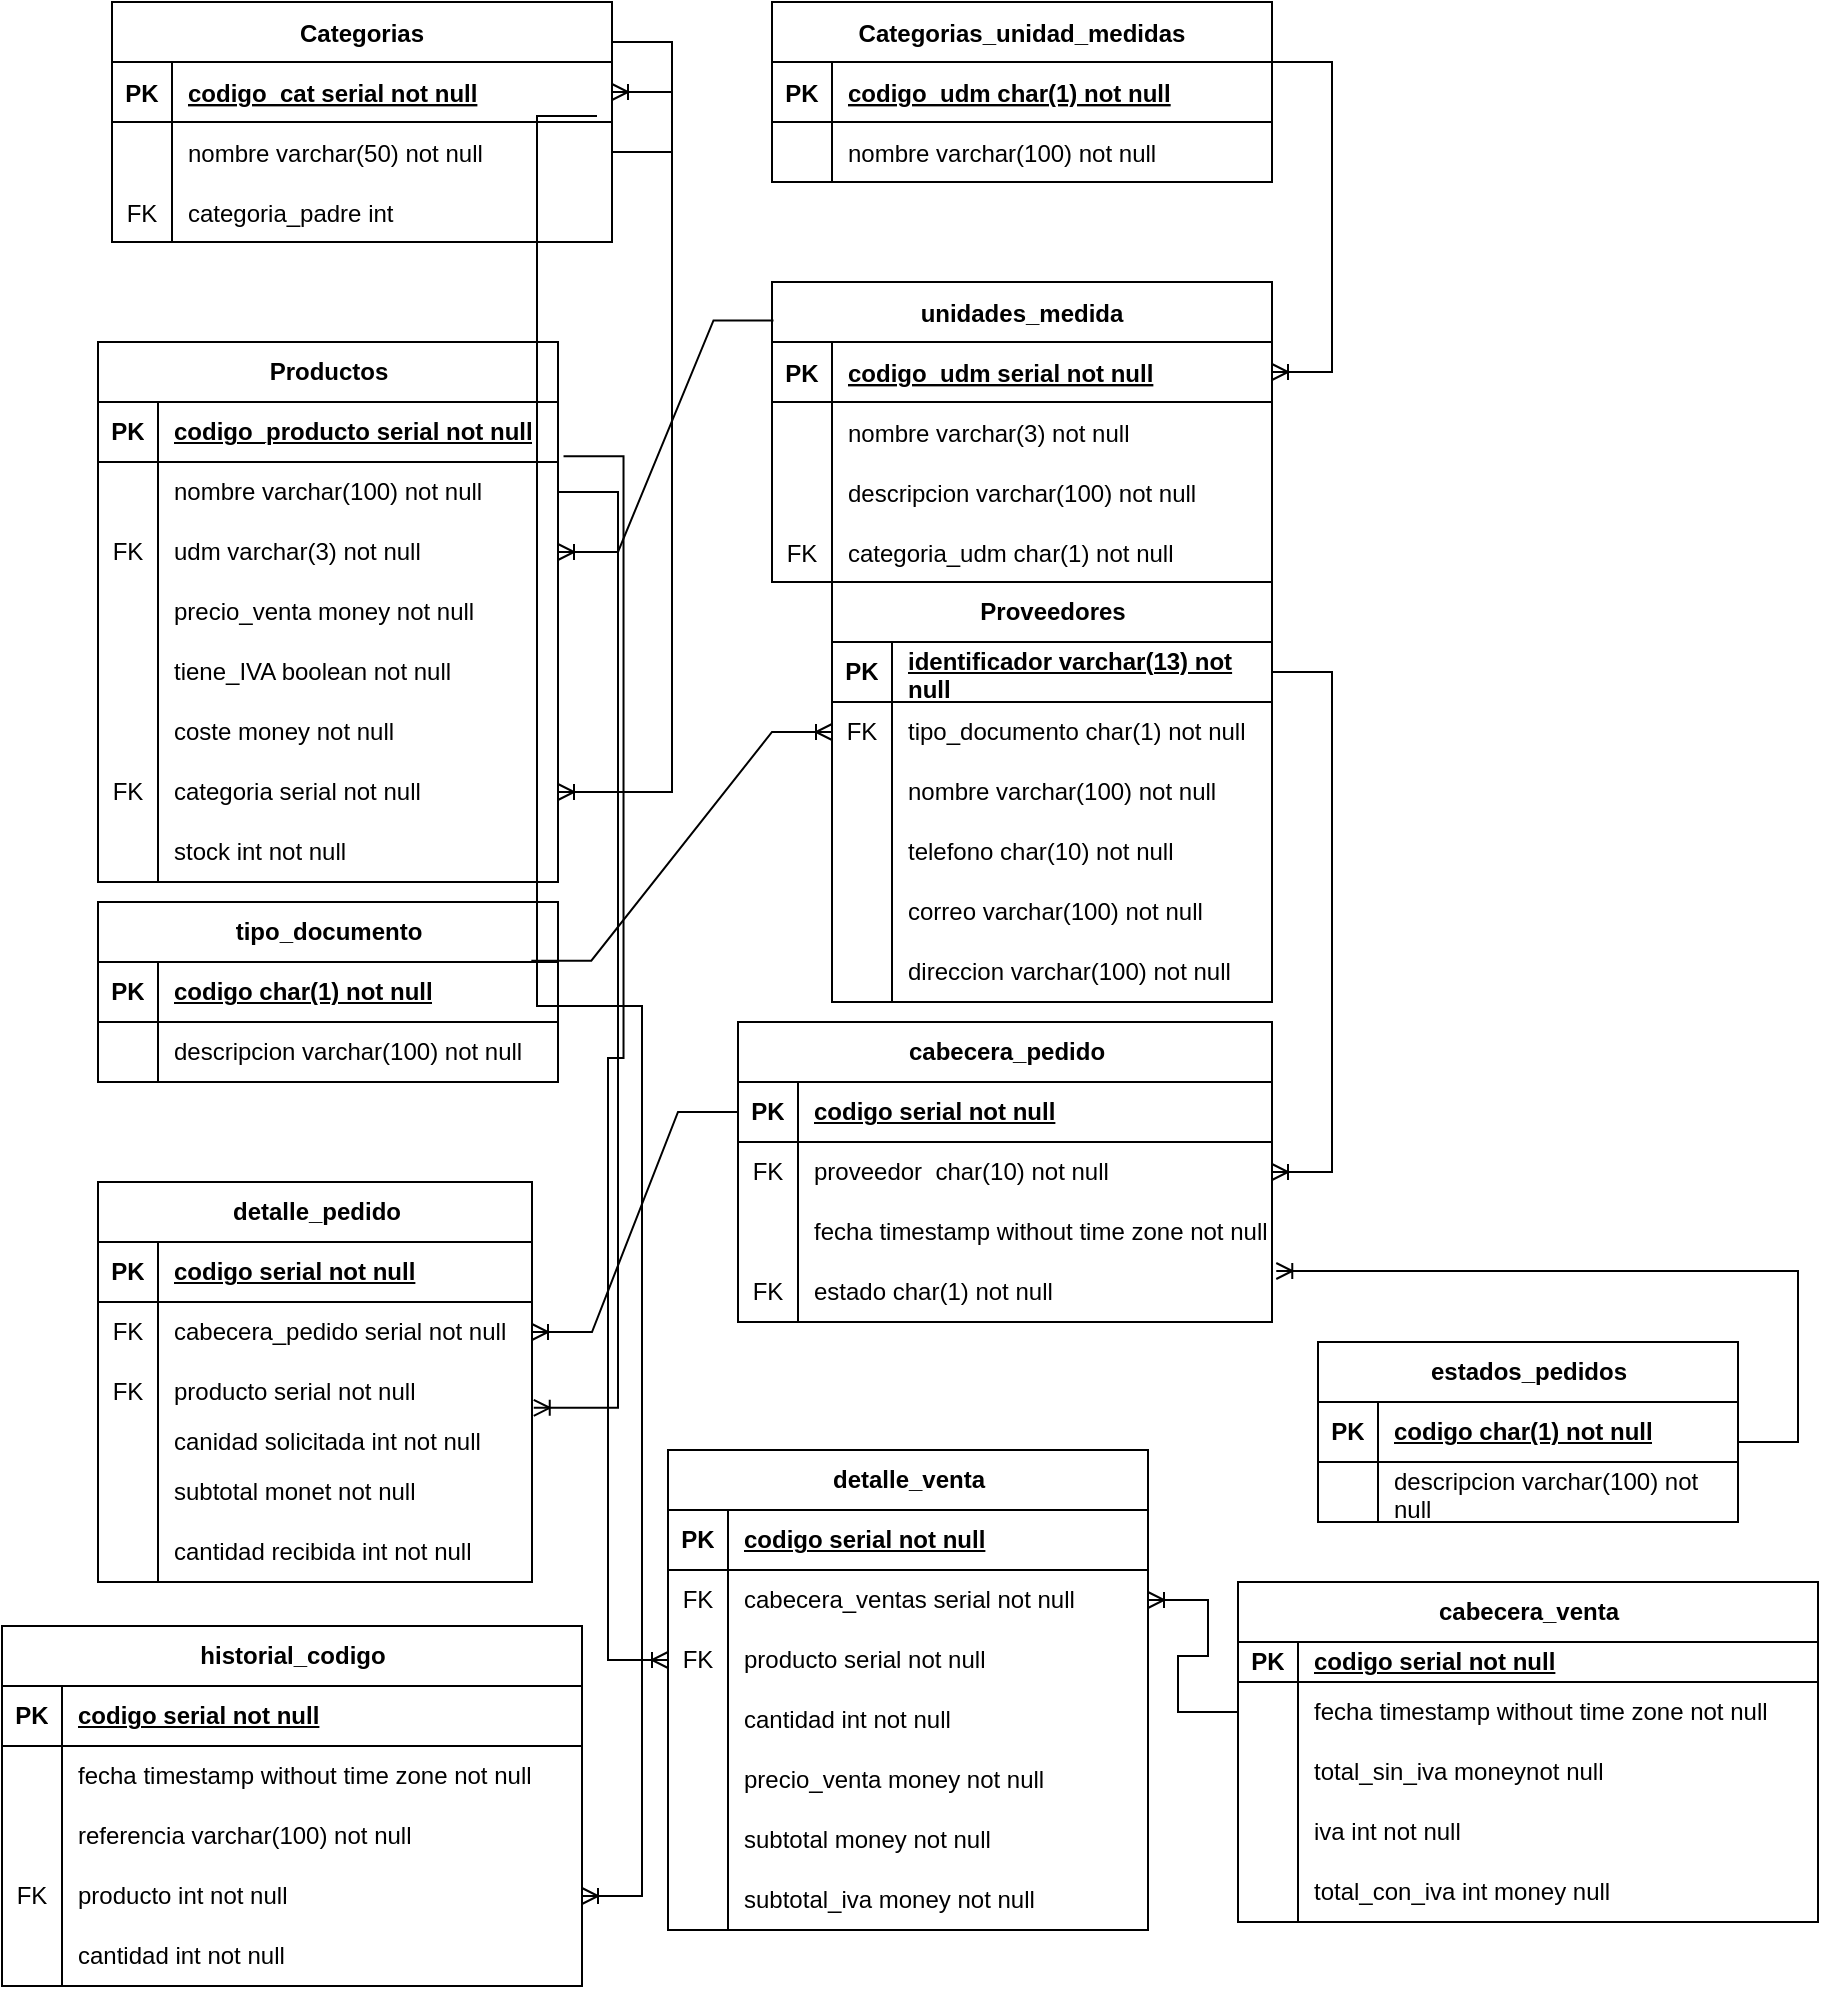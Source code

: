 <mxfile version="24.8.4" pages="2">
  <diagram id="R2lEEEUBdFMjLlhIrx00" name="Page-1">
    <mxGraphModel dx="2730" dy="811" grid="1" gridSize="10" guides="1" tooltips="1" connect="1" arrows="1" fold="1" page="1" pageScale="1" pageWidth="850" pageHeight="1100" math="0" shadow="0" extFonts="Permanent Marker^https://fonts.googleapis.com/css?family=Permanent+Marker">
      <root>
        <mxCell id="0" />
        <mxCell id="1" parent="0" />
        <mxCell id="C-vyLk0tnHw3VtMMgP7b-2" value="Categorias_unidad_medidas" style="shape=table;startSize=30;container=1;collapsible=1;childLayout=tableLayout;fixedRows=1;rowLines=0;fontStyle=1;align=center;resizeLast=1;" parent="1" vertex="1">
          <mxGeometry x="-463" width="250" height="90" as="geometry" />
        </mxCell>
        <mxCell id="C-vyLk0tnHw3VtMMgP7b-3" value="" style="shape=partialRectangle;collapsible=0;dropTarget=0;pointerEvents=0;fillColor=none;points=[[0,0.5],[1,0.5]];portConstraint=eastwest;top=0;left=0;right=0;bottom=1;" parent="C-vyLk0tnHw3VtMMgP7b-2" vertex="1">
          <mxGeometry y="30" width="250" height="30" as="geometry" />
        </mxCell>
        <mxCell id="C-vyLk0tnHw3VtMMgP7b-4" value="PK" style="shape=partialRectangle;overflow=hidden;connectable=0;fillColor=none;top=0;left=0;bottom=0;right=0;fontStyle=1;" parent="C-vyLk0tnHw3VtMMgP7b-3" vertex="1">
          <mxGeometry width="30" height="30" as="geometry">
            <mxRectangle width="30" height="30" as="alternateBounds" />
          </mxGeometry>
        </mxCell>
        <mxCell id="C-vyLk0tnHw3VtMMgP7b-5" value="codigo_udm char(1) not null" style="shape=partialRectangle;overflow=hidden;connectable=0;fillColor=none;top=0;left=0;bottom=0;right=0;align=left;spacingLeft=6;fontStyle=5;" parent="C-vyLk0tnHw3VtMMgP7b-3" vertex="1">
          <mxGeometry x="30" width="220" height="30" as="geometry">
            <mxRectangle width="220" height="30" as="alternateBounds" />
          </mxGeometry>
        </mxCell>
        <mxCell id="C-vyLk0tnHw3VtMMgP7b-6" value="" style="shape=partialRectangle;collapsible=0;dropTarget=0;pointerEvents=0;fillColor=none;points=[[0,0.5],[1,0.5]];portConstraint=eastwest;top=0;left=0;right=0;bottom=0;" parent="C-vyLk0tnHw3VtMMgP7b-2" vertex="1">
          <mxGeometry y="60" width="250" height="30" as="geometry" />
        </mxCell>
        <mxCell id="C-vyLk0tnHw3VtMMgP7b-7" value="" style="shape=partialRectangle;overflow=hidden;connectable=0;fillColor=none;top=0;left=0;bottom=0;right=0;" parent="C-vyLk0tnHw3VtMMgP7b-6" vertex="1">
          <mxGeometry width="30" height="30" as="geometry">
            <mxRectangle width="30" height="30" as="alternateBounds" />
          </mxGeometry>
        </mxCell>
        <mxCell id="C-vyLk0tnHw3VtMMgP7b-8" value="nombre varchar(100) not null" style="shape=partialRectangle;overflow=hidden;connectable=0;fillColor=none;top=0;left=0;bottom=0;right=0;align=left;spacingLeft=6;" parent="C-vyLk0tnHw3VtMMgP7b-6" vertex="1">
          <mxGeometry x="30" width="220" height="30" as="geometry">
            <mxRectangle width="220" height="30" as="alternateBounds" />
          </mxGeometry>
        </mxCell>
        <mxCell id="C-vyLk0tnHw3VtMMgP7b-13" value="unidades_medida" style="shape=table;startSize=30;container=1;collapsible=1;childLayout=tableLayout;fixedRows=1;rowLines=0;fontStyle=1;align=center;resizeLast=1;" parent="1" vertex="1">
          <mxGeometry x="-463" y="140" width="250" height="150" as="geometry" />
        </mxCell>
        <mxCell id="C-vyLk0tnHw3VtMMgP7b-14" value="" style="shape=partialRectangle;collapsible=0;dropTarget=0;pointerEvents=0;fillColor=none;points=[[0,0.5],[1,0.5]];portConstraint=eastwest;top=0;left=0;right=0;bottom=1;" parent="C-vyLk0tnHw3VtMMgP7b-13" vertex="1">
          <mxGeometry y="30" width="250" height="30" as="geometry" />
        </mxCell>
        <mxCell id="C-vyLk0tnHw3VtMMgP7b-15" value="PK" style="shape=partialRectangle;overflow=hidden;connectable=0;fillColor=none;top=0;left=0;bottom=0;right=0;fontStyle=1;" parent="C-vyLk0tnHw3VtMMgP7b-14" vertex="1">
          <mxGeometry width="30" height="30" as="geometry">
            <mxRectangle width="30" height="30" as="alternateBounds" />
          </mxGeometry>
        </mxCell>
        <mxCell id="C-vyLk0tnHw3VtMMgP7b-16" value="codigo_udm serial not null" style="shape=partialRectangle;overflow=hidden;connectable=0;fillColor=none;top=0;left=0;bottom=0;right=0;align=left;spacingLeft=6;fontStyle=5;" parent="C-vyLk0tnHw3VtMMgP7b-14" vertex="1">
          <mxGeometry x="30" width="220" height="30" as="geometry">
            <mxRectangle width="220" height="30" as="alternateBounds" />
          </mxGeometry>
        </mxCell>
        <mxCell id="QBAiuTa7_-_-LvCQ5Th9-56" style="shape=partialRectangle;collapsible=0;dropTarget=0;pointerEvents=0;fillColor=none;points=[[0,0.5],[1,0.5]];portConstraint=eastwest;top=0;left=0;right=0;bottom=0;" parent="C-vyLk0tnHw3VtMMgP7b-13" vertex="1">
          <mxGeometry y="60" width="250" height="30" as="geometry" />
        </mxCell>
        <mxCell id="QBAiuTa7_-_-LvCQ5Th9-57" style="shape=partialRectangle;overflow=hidden;connectable=0;fillColor=none;top=0;left=0;bottom=0;right=0;" parent="QBAiuTa7_-_-LvCQ5Th9-56" vertex="1">
          <mxGeometry width="30" height="30" as="geometry">
            <mxRectangle width="30" height="30" as="alternateBounds" />
          </mxGeometry>
        </mxCell>
        <mxCell id="QBAiuTa7_-_-LvCQ5Th9-58" value="nombre varchar(3) not null" style="shape=partialRectangle;overflow=hidden;connectable=0;fillColor=none;top=0;left=0;bottom=0;right=0;align=left;spacingLeft=6;" parent="QBAiuTa7_-_-LvCQ5Th9-56" vertex="1">
          <mxGeometry x="30" width="220" height="30" as="geometry">
            <mxRectangle width="220" height="30" as="alternateBounds" />
          </mxGeometry>
        </mxCell>
        <mxCell id="C-vyLk0tnHw3VtMMgP7b-17" value="" style="shape=partialRectangle;collapsible=0;dropTarget=0;pointerEvents=0;fillColor=none;points=[[0,0.5],[1,0.5]];portConstraint=eastwest;top=0;left=0;right=0;bottom=0;" parent="C-vyLk0tnHw3VtMMgP7b-13" vertex="1">
          <mxGeometry y="90" width="250" height="30" as="geometry" />
        </mxCell>
        <mxCell id="C-vyLk0tnHw3VtMMgP7b-18" value="" style="shape=partialRectangle;overflow=hidden;connectable=0;fillColor=none;top=0;left=0;bottom=0;right=0;" parent="C-vyLk0tnHw3VtMMgP7b-17" vertex="1">
          <mxGeometry width="30" height="30" as="geometry">
            <mxRectangle width="30" height="30" as="alternateBounds" />
          </mxGeometry>
        </mxCell>
        <mxCell id="C-vyLk0tnHw3VtMMgP7b-19" value="descripcion varchar(100) not null" style="shape=partialRectangle;overflow=hidden;connectable=0;fillColor=none;top=0;left=0;bottom=0;right=0;align=left;spacingLeft=6;" parent="C-vyLk0tnHw3VtMMgP7b-17" vertex="1">
          <mxGeometry x="30" width="220" height="30" as="geometry">
            <mxRectangle width="220" height="30" as="alternateBounds" />
          </mxGeometry>
        </mxCell>
        <mxCell id="C-vyLk0tnHw3VtMMgP7b-20" value="" style="shape=partialRectangle;collapsible=0;dropTarget=0;pointerEvents=0;fillColor=none;points=[[0,0.5],[1,0.5]];portConstraint=eastwest;top=0;left=0;right=0;bottom=0;" parent="C-vyLk0tnHw3VtMMgP7b-13" vertex="1">
          <mxGeometry y="120" width="250" height="30" as="geometry" />
        </mxCell>
        <mxCell id="C-vyLk0tnHw3VtMMgP7b-21" value="FK" style="shape=partialRectangle;overflow=hidden;connectable=0;fillColor=none;top=0;left=0;bottom=0;right=0;" parent="C-vyLk0tnHw3VtMMgP7b-20" vertex="1">
          <mxGeometry width="30" height="30" as="geometry">
            <mxRectangle width="30" height="30" as="alternateBounds" />
          </mxGeometry>
        </mxCell>
        <mxCell id="C-vyLk0tnHw3VtMMgP7b-22" value="categoria_udm char(1) not null" style="shape=partialRectangle;overflow=hidden;connectable=0;fillColor=none;top=0;left=0;bottom=0;right=0;align=left;spacingLeft=6;" parent="C-vyLk0tnHw3VtMMgP7b-20" vertex="1">
          <mxGeometry x="30" width="220" height="30" as="geometry">
            <mxRectangle width="220" height="30" as="alternateBounds" />
          </mxGeometry>
        </mxCell>
        <mxCell id="C-vyLk0tnHw3VtMMgP7b-23" value="Categorias" style="shape=table;startSize=30;container=1;collapsible=1;childLayout=tableLayout;fixedRows=1;rowLines=0;fontStyle=1;align=center;resizeLast=1;" parent="1" vertex="1">
          <mxGeometry x="-793" width="250" height="120" as="geometry" />
        </mxCell>
        <mxCell id="C-vyLk0tnHw3VtMMgP7b-24" value="" style="shape=partialRectangle;collapsible=0;dropTarget=0;pointerEvents=0;fillColor=none;points=[[0,0.5],[1,0.5]];portConstraint=eastwest;top=0;left=0;right=0;bottom=1;" parent="C-vyLk0tnHw3VtMMgP7b-23" vertex="1">
          <mxGeometry y="30" width="250" height="30" as="geometry" />
        </mxCell>
        <mxCell id="C-vyLk0tnHw3VtMMgP7b-25" value="PK" style="shape=partialRectangle;overflow=hidden;connectable=0;fillColor=none;top=0;left=0;bottom=0;right=0;fontStyle=1;" parent="C-vyLk0tnHw3VtMMgP7b-24" vertex="1">
          <mxGeometry width="30" height="30" as="geometry">
            <mxRectangle width="30" height="30" as="alternateBounds" />
          </mxGeometry>
        </mxCell>
        <mxCell id="C-vyLk0tnHw3VtMMgP7b-26" value="codigo_cat serial not null" style="shape=partialRectangle;overflow=hidden;connectable=0;fillColor=none;top=0;left=0;bottom=0;right=0;align=left;spacingLeft=6;fontStyle=5;" parent="C-vyLk0tnHw3VtMMgP7b-24" vertex="1">
          <mxGeometry x="30" width="220" height="30" as="geometry">
            <mxRectangle width="220" height="30" as="alternateBounds" />
          </mxGeometry>
        </mxCell>
        <mxCell id="C-vyLk0tnHw3VtMMgP7b-27" value="" style="shape=partialRectangle;collapsible=0;dropTarget=0;pointerEvents=0;fillColor=none;points=[[0,0.5],[1,0.5]];portConstraint=eastwest;top=0;left=0;right=0;bottom=0;" parent="C-vyLk0tnHw3VtMMgP7b-23" vertex="1">
          <mxGeometry y="60" width="250" height="30" as="geometry" />
        </mxCell>
        <mxCell id="C-vyLk0tnHw3VtMMgP7b-28" value="" style="shape=partialRectangle;overflow=hidden;connectable=0;fillColor=none;top=0;left=0;bottom=0;right=0;" parent="C-vyLk0tnHw3VtMMgP7b-27" vertex="1">
          <mxGeometry width="30" height="30" as="geometry">
            <mxRectangle width="30" height="30" as="alternateBounds" />
          </mxGeometry>
        </mxCell>
        <mxCell id="C-vyLk0tnHw3VtMMgP7b-29" value="nombre varchar(50) not null" style="shape=partialRectangle;overflow=hidden;connectable=0;fillColor=none;top=0;left=0;bottom=0;right=0;align=left;spacingLeft=6;" parent="C-vyLk0tnHw3VtMMgP7b-27" vertex="1">
          <mxGeometry x="30" width="220" height="30" as="geometry">
            <mxRectangle width="220" height="30" as="alternateBounds" />
          </mxGeometry>
        </mxCell>
        <mxCell id="xwFYK3tKPJkxGE_v2sQ2-1" style="shape=partialRectangle;collapsible=0;dropTarget=0;pointerEvents=0;fillColor=none;points=[[0,0.5],[1,0.5]];portConstraint=eastwest;top=0;left=0;right=0;bottom=0;" parent="C-vyLk0tnHw3VtMMgP7b-23" vertex="1">
          <mxGeometry y="90" width="250" height="30" as="geometry" />
        </mxCell>
        <mxCell id="xwFYK3tKPJkxGE_v2sQ2-2" value="FK" style="shape=partialRectangle;overflow=hidden;connectable=0;fillColor=none;top=0;left=0;bottom=0;right=0;" parent="xwFYK3tKPJkxGE_v2sQ2-1" vertex="1">
          <mxGeometry width="30" height="30" as="geometry">
            <mxRectangle width="30" height="30" as="alternateBounds" />
          </mxGeometry>
        </mxCell>
        <mxCell id="xwFYK3tKPJkxGE_v2sQ2-3" value="categoria_padre int " style="shape=partialRectangle;overflow=hidden;connectable=0;fillColor=none;top=0;left=0;bottom=0;right=0;align=left;spacingLeft=6;" parent="xwFYK3tKPJkxGE_v2sQ2-1" vertex="1">
          <mxGeometry x="30" width="220" height="30" as="geometry">
            <mxRectangle width="220" height="30" as="alternateBounds" />
          </mxGeometry>
        </mxCell>
        <mxCell id="xwFYK3tKPJkxGE_v2sQ2-4" value="" style="edgeStyle=entityRelationEdgeStyle;fontSize=12;html=1;endArrow=ERoneToMany;rounded=0;exitX=1;exitY=0.5;exitDx=0;exitDy=0;entryX=1;entryY=0.5;entryDx=0;entryDy=0;" parent="C-vyLk0tnHw3VtMMgP7b-23" source="C-vyLk0tnHw3VtMMgP7b-27" target="C-vyLk0tnHw3VtMMgP7b-24" edge="1">
          <mxGeometry width="100" height="100" relative="1" as="geometry">
            <mxPoint x="250" y="90" as="sourcePoint" />
            <mxPoint x="246" y="42.66" as="targetPoint" />
          </mxGeometry>
        </mxCell>
        <mxCell id="xwFYK3tKPJkxGE_v2sQ2-9" value="" style="edgeStyle=entityRelationEdgeStyle;fontSize=12;html=1;endArrow=ERoneToMany;rounded=0;exitX=0.96;exitY=0;exitDx=0;exitDy=0;exitPerimeter=0;" parent="1" source="C-vyLk0tnHw3VtMMgP7b-3" target="C-vyLk0tnHw3VtMMgP7b-14" edge="1">
          <mxGeometry width="100" height="100" relative="1" as="geometry">
            <mxPoint x="-213" y="40" as="sourcePoint" />
            <mxPoint x="-113" y="-60" as="targetPoint" />
          </mxGeometry>
        </mxCell>
        <mxCell id="xwFYK3tKPJkxGE_v2sQ2-10" value="Productos" style="shape=table;startSize=30;container=1;collapsible=1;childLayout=tableLayout;fixedRows=1;rowLines=0;fontStyle=1;align=center;resizeLast=1;html=1;" parent="1" vertex="1">
          <mxGeometry x="-800" y="170" width="230" height="270" as="geometry" />
        </mxCell>
        <mxCell id="xwFYK3tKPJkxGE_v2sQ2-11" value="" style="shape=tableRow;horizontal=0;startSize=0;swimlaneHead=0;swimlaneBody=0;fillColor=none;collapsible=0;dropTarget=0;points=[[0,0.5],[1,0.5]];portConstraint=eastwest;top=0;left=0;right=0;bottom=1;" parent="xwFYK3tKPJkxGE_v2sQ2-10" vertex="1">
          <mxGeometry y="30" width="230" height="30" as="geometry" />
        </mxCell>
        <mxCell id="xwFYK3tKPJkxGE_v2sQ2-12" value="PK" style="shape=partialRectangle;connectable=0;fillColor=none;top=0;left=0;bottom=0;right=0;fontStyle=1;overflow=hidden;whiteSpace=wrap;html=1;" parent="xwFYK3tKPJkxGE_v2sQ2-11" vertex="1">
          <mxGeometry width="30" height="30" as="geometry">
            <mxRectangle width="30" height="30" as="alternateBounds" />
          </mxGeometry>
        </mxCell>
        <mxCell id="xwFYK3tKPJkxGE_v2sQ2-13" value="codigo_producto serial not null" style="shape=partialRectangle;connectable=0;fillColor=none;top=0;left=0;bottom=0;right=0;align=left;spacingLeft=6;fontStyle=5;overflow=hidden;whiteSpace=wrap;html=1;" parent="xwFYK3tKPJkxGE_v2sQ2-11" vertex="1">
          <mxGeometry x="30" width="200" height="30" as="geometry">
            <mxRectangle width="200" height="30" as="alternateBounds" />
          </mxGeometry>
        </mxCell>
        <mxCell id="xwFYK3tKPJkxGE_v2sQ2-14" value="" style="shape=tableRow;horizontal=0;startSize=0;swimlaneHead=0;swimlaneBody=0;fillColor=none;collapsible=0;dropTarget=0;points=[[0,0.5],[1,0.5]];portConstraint=eastwest;top=0;left=0;right=0;bottom=0;" parent="xwFYK3tKPJkxGE_v2sQ2-10" vertex="1">
          <mxGeometry y="60" width="230" height="30" as="geometry" />
        </mxCell>
        <mxCell id="xwFYK3tKPJkxGE_v2sQ2-15" value="" style="shape=partialRectangle;connectable=0;fillColor=none;top=0;left=0;bottom=0;right=0;editable=1;overflow=hidden;whiteSpace=wrap;html=1;" parent="xwFYK3tKPJkxGE_v2sQ2-14" vertex="1">
          <mxGeometry width="30" height="30" as="geometry">
            <mxRectangle width="30" height="30" as="alternateBounds" />
          </mxGeometry>
        </mxCell>
        <mxCell id="xwFYK3tKPJkxGE_v2sQ2-16" value="nombre varchar(100) not null" style="shape=partialRectangle;connectable=0;fillColor=none;top=0;left=0;bottom=0;right=0;align=left;spacingLeft=6;overflow=hidden;whiteSpace=wrap;html=1;" parent="xwFYK3tKPJkxGE_v2sQ2-14" vertex="1">
          <mxGeometry x="30" width="200" height="30" as="geometry">
            <mxRectangle width="200" height="30" as="alternateBounds" />
          </mxGeometry>
        </mxCell>
        <mxCell id="xwFYK3tKPJkxGE_v2sQ2-17" value="" style="shape=tableRow;horizontal=0;startSize=0;swimlaneHead=0;swimlaneBody=0;fillColor=none;collapsible=0;dropTarget=0;points=[[0,0.5],[1,0.5]];portConstraint=eastwest;top=0;left=0;right=0;bottom=0;" parent="xwFYK3tKPJkxGE_v2sQ2-10" vertex="1">
          <mxGeometry y="90" width="230" height="30" as="geometry" />
        </mxCell>
        <mxCell id="xwFYK3tKPJkxGE_v2sQ2-18" value="FK" style="shape=partialRectangle;connectable=0;fillColor=none;top=0;left=0;bottom=0;right=0;editable=1;overflow=hidden;whiteSpace=wrap;html=1;" parent="xwFYK3tKPJkxGE_v2sQ2-17" vertex="1">
          <mxGeometry width="30" height="30" as="geometry">
            <mxRectangle width="30" height="30" as="alternateBounds" />
          </mxGeometry>
        </mxCell>
        <mxCell id="xwFYK3tKPJkxGE_v2sQ2-19" value="udm varchar(3) not null" style="shape=partialRectangle;connectable=0;fillColor=none;top=0;left=0;bottom=0;right=0;align=left;spacingLeft=6;overflow=hidden;whiteSpace=wrap;html=1;" parent="xwFYK3tKPJkxGE_v2sQ2-17" vertex="1">
          <mxGeometry x="30" width="200" height="30" as="geometry">
            <mxRectangle width="200" height="30" as="alternateBounds" />
          </mxGeometry>
        </mxCell>
        <mxCell id="xwFYK3tKPJkxGE_v2sQ2-20" value="" style="shape=tableRow;horizontal=0;startSize=0;swimlaneHead=0;swimlaneBody=0;fillColor=none;collapsible=0;dropTarget=0;points=[[0,0.5],[1,0.5]];portConstraint=eastwest;top=0;left=0;right=0;bottom=0;" parent="xwFYK3tKPJkxGE_v2sQ2-10" vertex="1">
          <mxGeometry y="120" width="230" height="30" as="geometry" />
        </mxCell>
        <mxCell id="xwFYK3tKPJkxGE_v2sQ2-21" value="" style="shape=partialRectangle;connectable=0;fillColor=none;top=0;left=0;bottom=0;right=0;editable=1;overflow=hidden;whiteSpace=wrap;html=1;" parent="xwFYK3tKPJkxGE_v2sQ2-20" vertex="1">
          <mxGeometry width="30" height="30" as="geometry">
            <mxRectangle width="30" height="30" as="alternateBounds" />
          </mxGeometry>
        </mxCell>
        <mxCell id="xwFYK3tKPJkxGE_v2sQ2-22" value="precio_venta money not null" style="shape=partialRectangle;connectable=0;fillColor=none;top=0;left=0;bottom=0;right=0;align=left;spacingLeft=6;overflow=hidden;whiteSpace=wrap;html=1;" parent="xwFYK3tKPJkxGE_v2sQ2-20" vertex="1">
          <mxGeometry x="30" width="200" height="30" as="geometry">
            <mxRectangle width="200" height="30" as="alternateBounds" />
          </mxGeometry>
        </mxCell>
        <mxCell id="xwFYK3tKPJkxGE_v2sQ2-23" style="shape=tableRow;horizontal=0;startSize=0;swimlaneHead=0;swimlaneBody=0;fillColor=none;collapsible=0;dropTarget=0;points=[[0,0.5],[1,0.5]];portConstraint=eastwest;top=0;left=0;right=0;bottom=0;" parent="xwFYK3tKPJkxGE_v2sQ2-10" vertex="1">
          <mxGeometry y="150" width="230" height="30" as="geometry" />
        </mxCell>
        <mxCell id="xwFYK3tKPJkxGE_v2sQ2-24" style="shape=partialRectangle;connectable=0;fillColor=none;top=0;left=0;bottom=0;right=0;editable=1;overflow=hidden;whiteSpace=wrap;html=1;" parent="xwFYK3tKPJkxGE_v2sQ2-23" vertex="1">
          <mxGeometry width="30" height="30" as="geometry">
            <mxRectangle width="30" height="30" as="alternateBounds" />
          </mxGeometry>
        </mxCell>
        <mxCell id="xwFYK3tKPJkxGE_v2sQ2-25" value="tiene_IVA boolean not null" style="shape=partialRectangle;connectable=0;fillColor=none;top=0;left=0;bottom=0;right=0;align=left;spacingLeft=6;overflow=hidden;whiteSpace=wrap;html=1;" parent="xwFYK3tKPJkxGE_v2sQ2-23" vertex="1">
          <mxGeometry x="30" width="200" height="30" as="geometry">
            <mxRectangle width="200" height="30" as="alternateBounds" />
          </mxGeometry>
        </mxCell>
        <mxCell id="xwFYK3tKPJkxGE_v2sQ2-26" style="shape=tableRow;horizontal=0;startSize=0;swimlaneHead=0;swimlaneBody=0;fillColor=none;collapsible=0;dropTarget=0;points=[[0,0.5],[1,0.5]];portConstraint=eastwest;top=0;left=0;right=0;bottom=0;" parent="xwFYK3tKPJkxGE_v2sQ2-10" vertex="1">
          <mxGeometry y="180" width="230" height="30" as="geometry" />
        </mxCell>
        <mxCell id="xwFYK3tKPJkxGE_v2sQ2-27" style="shape=partialRectangle;connectable=0;fillColor=none;top=0;left=0;bottom=0;right=0;editable=1;overflow=hidden;whiteSpace=wrap;html=1;" parent="xwFYK3tKPJkxGE_v2sQ2-26" vertex="1">
          <mxGeometry width="30" height="30" as="geometry">
            <mxRectangle width="30" height="30" as="alternateBounds" />
          </mxGeometry>
        </mxCell>
        <mxCell id="xwFYK3tKPJkxGE_v2sQ2-28" value="coste money not null" style="shape=partialRectangle;connectable=0;fillColor=none;top=0;left=0;bottom=0;right=0;align=left;spacingLeft=6;overflow=hidden;whiteSpace=wrap;html=1;" parent="xwFYK3tKPJkxGE_v2sQ2-26" vertex="1">
          <mxGeometry x="30" width="200" height="30" as="geometry">
            <mxRectangle width="200" height="30" as="alternateBounds" />
          </mxGeometry>
        </mxCell>
        <mxCell id="xwFYK3tKPJkxGE_v2sQ2-29" style="shape=tableRow;horizontal=0;startSize=0;swimlaneHead=0;swimlaneBody=0;fillColor=none;collapsible=0;dropTarget=0;points=[[0,0.5],[1,0.5]];portConstraint=eastwest;top=0;left=0;right=0;bottom=0;" parent="xwFYK3tKPJkxGE_v2sQ2-10" vertex="1">
          <mxGeometry y="210" width="230" height="30" as="geometry" />
        </mxCell>
        <mxCell id="xwFYK3tKPJkxGE_v2sQ2-30" value="FK" style="shape=partialRectangle;connectable=0;fillColor=none;top=0;left=0;bottom=0;right=0;editable=1;overflow=hidden;whiteSpace=wrap;html=1;" parent="xwFYK3tKPJkxGE_v2sQ2-29" vertex="1">
          <mxGeometry width="30" height="30" as="geometry">
            <mxRectangle width="30" height="30" as="alternateBounds" />
          </mxGeometry>
        </mxCell>
        <mxCell id="xwFYK3tKPJkxGE_v2sQ2-31" value="categoria serial not null" style="shape=partialRectangle;connectable=0;fillColor=none;top=0;left=0;bottom=0;right=0;align=left;spacingLeft=6;overflow=hidden;whiteSpace=wrap;html=1;" parent="xwFYK3tKPJkxGE_v2sQ2-29" vertex="1">
          <mxGeometry x="30" width="200" height="30" as="geometry">
            <mxRectangle width="200" height="30" as="alternateBounds" />
          </mxGeometry>
        </mxCell>
        <mxCell id="QBAiuTa7_-_-LvCQ5Th9-59" style="shape=tableRow;horizontal=0;startSize=0;swimlaneHead=0;swimlaneBody=0;fillColor=none;collapsible=0;dropTarget=0;points=[[0,0.5],[1,0.5]];portConstraint=eastwest;top=0;left=0;right=0;bottom=0;" parent="xwFYK3tKPJkxGE_v2sQ2-10" vertex="1">
          <mxGeometry y="240" width="230" height="30" as="geometry" />
        </mxCell>
        <mxCell id="QBAiuTa7_-_-LvCQ5Th9-60" style="shape=partialRectangle;connectable=0;fillColor=none;top=0;left=0;bottom=0;right=0;editable=1;overflow=hidden;whiteSpace=wrap;html=1;" parent="QBAiuTa7_-_-LvCQ5Th9-59" vertex="1">
          <mxGeometry width="30" height="30" as="geometry">
            <mxRectangle width="30" height="30" as="alternateBounds" />
          </mxGeometry>
        </mxCell>
        <mxCell id="QBAiuTa7_-_-LvCQ5Th9-61" value="stock int not null" style="shape=partialRectangle;connectable=0;fillColor=none;top=0;left=0;bottom=0;right=0;align=left;spacingLeft=6;overflow=hidden;whiteSpace=wrap;html=1;" parent="QBAiuTa7_-_-LvCQ5Th9-59" vertex="1">
          <mxGeometry x="30" width="200" height="30" as="geometry">
            <mxRectangle width="200" height="30" as="alternateBounds" />
          </mxGeometry>
        </mxCell>
        <mxCell id="xwFYK3tKPJkxGE_v2sQ2-32" value="" style="edgeStyle=entityRelationEdgeStyle;fontSize=12;html=1;endArrow=ERoneToMany;rounded=0;" parent="1" target="xwFYK3tKPJkxGE_v2sQ2-29" edge="1">
          <mxGeometry width="100" height="100" relative="1" as="geometry">
            <mxPoint x="-543" y="20" as="sourcePoint" />
            <mxPoint x="-443" y="-80" as="targetPoint" />
          </mxGeometry>
        </mxCell>
        <mxCell id="xwFYK3tKPJkxGE_v2sQ2-33" value="" style="edgeStyle=entityRelationEdgeStyle;fontSize=12;html=1;endArrow=ERoneToMany;rounded=0;exitX=0.003;exitY=0.128;exitDx=0;exitDy=0;exitPerimeter=0;" parent="1" source="C-vyLk0tnHw3VtMMgP7b-13" target="xwFYK3tKPJkxGE_v2sQ2-17" edge="1">
          <mxGeometry width="100" height="100" relative="1" as="geometry">
            <mxPoint x="-503" y="170" as="sourcePoint" />
            <mxPoint x="-403" y="70" as="targetPoint" />
          </mxGeometry>
        </mxCell>
        <mxCell id="xwFYK3tKPJkxGE_v2sQ2-34" value="Proveedores" style="shape=table;startSize=30;container=1;collapsible=1;childLayout=tableLayout;fixedRows=1;rowLines=0;fontStyle=1;align=center;resizeLast=1;html=1;" parent="1" vertex="1">
          <mxGeometry x="-433" y="290" width="220" height="210" as="geometry" />
        </mxCell>
        <mxCell id="xwFYK3tKPJkxGE_v2sQ2-35" value="" style="shape=tableRow;horizontal=0;startSize=0;swimlaneHead=0;swimlaneBody=0;fillColor=none;collapsible=0;dropTarget=0;points=[[0,0.5],[1,0.5]];portConstraint=eastwest;top=0;left=0;right=0;bottom=1;" parent="xwFYK3tKPJkxGE_v2sQ2-34" vertex="1">
          <mxGeometry y="30" width="220" height="30" as="geometry" />
        </mxCell>
        <mxCell id="xwFYK3tKPJkxGE_v2sQ2-36" value="PK" style="shape=partialRectangle;connectable=0;fillColor=none;top=0;left=0;bottom=0;right=0;fontStyle=1;overflow=hidden;whiteSpace=wrap;html=1;" parent="xwFYK3tKPJkxGE_v2sQ2-35" vertex="1">
          <mxGeometry width="30" height="30" as="geometry">
            <mxRectangle width="30" height="30" as="alternateBounds" />
          </mxGeometry>
        </mxCell>
        <mxCell id="xwFYK3tKPJkxGE_v2sQ2-37" value="identificador varchar(13) not null" style="shape=partialRectangle;connectable=0;fillColor=none;top=0;left=0;bottom=0;right=0;align=left;spacingLeft=6;fontStyle=5;overflow=hidden;whiteSpace=wrap;html=1;" parent="xwFYK3tKPJkxGE_v2sQ2-35" vertex="1">
          <mxGeometry x="30" width="190" height="30" as="geometry">
            <mxRectangle width="190" height="30" as="alternateBounds" />
          </mxGeometry>
        </mxCell>
        <mxCell id="xwFYK3tKPJkxGE_v2sQ2-38" value="" style="shape=tableRow;horizontal=0;startSize=0;swimlaneHead=0;swimlaneBody=0;fillColor=none;collapsible=0;dropTarget=0;points=[[0,0.5],[1,0.5]];portConstraint=eastwest;top=0;left=0;right=0;bottom=0;" parent="xwFYK3tKPJkxGE_v2sQ2-34" vertex="1">
          <mxGeometry y="60" width="220" height="30" as="geometry" />
        </mxCell>
        <mxCell id="xwFYK3tKPJkxGE_v2sQ2-39" value="FK" style="shape=partialRectangle;connectable=0;fillColor=none;top=0;left=0;bottom=0;right=0;editable=1;overflow=hidden;whiteSpace=wrap;html=1;" parent="xwFYK3tKPJkxGE_v2sQ2-38" vertex="1">
          <mxGeometry width="30" height="30" as="geometry">
            <mxRectangle width="30" height="30" as="alternateBounds" />
          </mxGeometry>
        </mxCell>
        <mxCell id="xwFYK3tKPJkxGE_v2sQ2-40" value="tipo_documento char(1) not null" style="shape=partialRectangle;connectable=0;fillColor=none;top=0;left=0;bottom=0;right=0;align=left;spacingLeft=6;overflow=hidden;whiteSpace=wrap;html=1;" parent="xwFYK3tKPJkxGE_v2sQ2-38" vertex="1">
          <mxGeometry x="30" width="190" height="30" as="geometry">
            <mxRectangle width="190" height="30" as="alternateBounds" />
          </mxGeometry>
        </mxCell>
        <mxCell id="QBAiuTa7_-_-LvCQ5Th9-62" style="shape=tableRow;horizontal=0;startSize=0;swimlaneHead=0;swimlaneBody=0;fillColor=none;collapsible=0;dropTarget=0;points=[[0,0.5],[1,0.5]];portConstraint=eastwest;top=0;left=0;right=0;bottom=0;" parent="xwFYK3tKPJkxGE_v2sQ2-34" vertex="1">
          <mxGeometry y="90" width="220" height="30" as="geometry" />
        </mxCell>
        <mxCell id="QBAiuTa7_-_-LvCQ5Th9-63" style="shape=partialRectangle;connectable=0;fillColor=none;top=0;left=0;bottom=0;right=0;editable=1;overflow=hidden;whiteSpace=wrap;html=1;" parent="QBAiuTa7_-_-LvCQ5Th9-62" vertex="1">
          <mxGeometry width="30" height="30" as="geometry">
            <mxRectangle width="30" height="30" as="alternateBounds" />
          </mxGeometry>
        </mxCell>
        <mxCell id="QBAiuTa7_-_-LvCQ5Th9-64" value="nombre varchar(100) not null" style="shape=partialRectangle;connectable=0;fillColor=none;top=0;left=0;bottom=0;right=0;align=left;spacingLeft=6;overflow=hidden;whiteSpace=wrap;html=1;" parent="QBAiuTa7_-_-LvCQ5Th9-62" vertex="1">
          <mxGeometry x="30" width="190" height="30" as="geometry">
            <mxRectangle width="190" height="30" as="alternateBounds" />
          </mxGeometry>
        </mxCell>
        <mxCell id="xwFYK3tKPJkxGE_v2sQ2-41" value="" style="shape=tableRow;horizontal=0;startSize=0;swimlaneHead=0;swimlaneBody=0;fillColor=none;collapsible=0;dropTarget=0;points=[[0,0.5],[1,0.5]];portConstraint=eastwest;top=0;left=0;right=0;bottom=0;" parent="xwFYK3tKPJkxGE_v2sQ2-34" vertex="1">
          <mxGeometry y="120" width="220" height="30" as="geometry" />
        </mxCell>
        <mxCell id="xwFYK3tKPJkxGE_v2sQ2-42" value="" style="shape=partialRectangle;connectable=0;fillColor=none;top=0;left=0;bottom=0;right=0;editable=1;overflow=hidden;whiteSpace=wrap;html=1;" parent="xwFYK3tKPJkxGE_v2sQ2-41" vertex="1">
          <mxGeometry width="30" height="30" as="geometry">
            <mxRectangle width="30" height="30" as="alternateBounds" />
          </mxGeometry>
        </mxCell>
        <mxCell id="xwFYK3tKPJkxGE_v2sQ2-43" value="telefono char(10) not null" style="shape=partialRectangle;connectable=0;fillColor=none;top=0;left=0;bottom=0;right=0;align=left;spacingLeft=6;overflow=hidden;whiteSpace=wrap;html=1;" parent="xwFYK3tKPJkxGE_v2sQ2-41" vertex="1">
          <mxGeometry x="30" width="190" height="30" as="geometry">
            <mxRectangle width="190" height="30" as="alternateBounds" />
          </mxGeometry>
        </mxCell>
        <mxCell id="xwFYK3tKPJkxGE_v2sQ2-44" value="" style="shape=tableRow;horizontal=0;startSize=0;swimlaneHead=0;swimlaneBody=0;fillColor=none;collapsible=0;dropTarget=0;points=[[0,0.5],[1,0.5]];portConstraint=eastwest;top=0;left=0;right=0;bottom=0;" parent="xwFYK3tKPJkxGE_v2sQ2-34" vertex="1">
          <mxGeometry y="150" width="220" height="30" as="geometry" />
        </mxCell>
        <mxCell id="xwFYK3tKPJkxGE_v2sQ2-45" value="" style="shape=partialRectangle;connectable=0;fillColor=none;top=0;left=0;bottom=0;right=0;editable=1;overflow=hidden;whiteSpace=wrap;html=1;" parent="xwFYK3tKPJkxGE_v2sQ2-44" vertex="1">
          <mxGeometry width="30" height="30" as="geometry">
            <mxRectangle width="30" height="30" as="alternateBounds" />
          </mxGeometry>
        </mxCell>
        <mxCell id="xwFYK3tKPJkxGE_v2sQ2-46" value="correo varchar(100) not null&amp;nbsp;" style="shape=partialRectangle;connectable=0;fillColor=none;top=0;left=0;bottom=0;right=0;align=left;spacingLeft=6;overflow=hidden;whiteSpace=wrap;html=1;" parent="xwFYK3tKPJkxGE_v2sQ2-44" vertex="1">
          <mxGeometry x="30" width="190" height="30" as="geometry">
            <mxRectangle width="190" height="30" as="alternateBounds" />
          </mxGeometry>
        </mxCell>
        <mxCell id="xwFYK3tKPJkxGE_v2sQ2-64" style="shape=tableRow;horizontal=0;startSize=0;swimlaneHead=0;swimlaneBody=0;fillColor=none;collapsible=0;dropTarget=0;points=[[0,0.5],[1,0.5]];portConstraint=eastwest;top=0;left=0;right=0;bottom=0;" parent="xwFYK3tKPJkxGE_v2sQ2-34" vertex="1">
          <mxGeometry y="180" width="220" height="30" as="geometry" />
        </mxCell>
        <mxCell id="xwFYK3tKPJkxGE_v2sQ2-65" style="shape=partialRectangle;connectable=0;fillColor=none;top=0;left=0;bottom=0;right=0;editable=1;overflow=hidden;whiteSpace=wrap;html=1;" parent="xwFYK3tKPJkxGE_v2sQ2-64" vertex="1">
          <mxGeometry width="30" height="30" as="geometry">
            <mxRectangle width="30" height="30" as="alternateBounds" />
          </mxGeometry>
        </mxCell>
        <mxCell id="xwFYK3tKPJkxGE_v2sQ2-66" value="direccion varchar(100) not null" style="shape=partialRectangle;connectable=0;fillColor=none;top=0;left=0;bottom=0;right=0;align=left;spacingLeft=6;overflow=hidden;whiteSpace=wrap;html=1;" parent="xwFYK3tKPJkxGE_v2sQ2-64" vertex="1">
          <mxGeometry x="30" width="190" height="30" as="geometry">
            <mxRectangle width="190" height="30" as="alternateBounds" />
          </mxGeometry>
        </mxCell>
        <mxCell id="xwFYK3tKPJkxGE_v2sQ2-47" value="tipo_documento" style="shape=table;startSize=30;container=1;collapsible=1;childLayout=tableLayout;fixedRows=1;rowLines=0;fontStyle=1;align=center;resizeLast=1;html=1;" parent="1" vertex="1">
          <mxGeometry x="-800" y="450" width="230" height="90" as="geometry" />
        </mxCell>
        <mxCell id="xwFYK3tKPJkxGE_v2sQ2-48" value="" style="shape=tableRow;horizontal=0;startSize=0;swimlaneHead=0;swimlaneBody=0;fillColor=none;collapsible=0;dropTarget=0;points=[[0,0.5],[1,0.5]];portConstraint=eastwest;top=0;left=0;right=0;bottom=1;" parent="xwFYK3tKPJkxGE_v2sQ2-47" vertex="1">
          <mxGeometry y="30" width="230" height="30" as="geometry" />
        </mxCell>
        <mxCell id="xwFYK3tKPJkxGE_v2sQ2-49" value="PK" style="shape=partialRectangle;connectable=0;fillColor=none;top=0;left=0;bottom=0;right=0;fontStyle=1;overflow=hidden;whiteSpace=wrap;html=1;" parent="xwFYK3tKPJkxGE_v2sQ2-48" vertex="1">
          <mxGeometry width="30" height="30" as="geometry">
            <mxRectangle width="30" height="30" as="alternateBounds" />
          </mxGeometry>
        </mxCell>
        <mxCell id="xwFYK3tKPJkxGE_v2sQ2-50" value="codigo char(1) not null" style="shape=partialRectangle;connectable=0;fillColor=none;top=0;left=0;bottom=0;right=0;align=left;spacingLeft=6;fontStyle=5;overflow=hidden;whiteSpace=wrap;html=1;" parent="xwFYK3tKPJkxGE_v2sQ2-48" vertex="1">
          <mxGeometry x="30" width="200" height="30" as="geometry">
            <mxRectangle width="200" height="30" as="alternateBounds" />
          </mxGeometry>
        </mxCell>
        <mxCell id="xwFYK3tKPJkxGE_v2sQ2-51" value="" style="shape=tableRow;horizontal=0;startSize=0;swimlaneHead=0;swimlaneBody=0;fillColor=none;collapsible=0;dropTarget=0;points=[[0,0.5],[1,0.5]];portConstraint=eastwest;top=0;left=0;right=0;bottom=0;" parent="xwFYK3tKPJkxGE_v2sQ2-47" vertex="1">
          <mxGeometry y="60" width="230" height="30" as="geometry" />
        </mxCell>
        <mxCell id="xwFYK3tKPJkxGE_v2sQ2-52" value="" style="shape=partialRectangle;connectable=0;fillColor=none;top=0;left=0;bottom=0;right=0;editable=1;overflow=hidden;whiteSpace=wrap;html=1;" parent="xwFYK3tKPJkxGE_v2sQ2-51" vertex="1">
          <mxGeometry width="30" height="30" as="geometry">
            <mxRectangle width="30" height="30" as="alternateBounds" />
          </mxGeometry>
        </mxCell>
        <mxCell id="xwFYK3tKPJkxGE_v2sQ2-53" value="descripcion varchar(100) not null" style="shape=partialRectangle;connectable=0;fillColor=none;top=0;left=0;bottom=0;right=0;align=left;spacingLeft=6;overflow=hidden;whiteSpace=wrap;html=1;" parent="xwFYK3tKPJkxGE_v2sQ2-51" vertex="1">
          <mxGeometry x="30" width="200" height="30" as="geometry">
            <mxRectangle width="200" height="30" as="alternateBounds" />
          </mxGeometry>
        </mxCell>
        <mxCell id="xwFYK3tKPJkxGE_v2sQ2-60" value="" style="edgeStyle=entityRelationEdgeStyle;fontSize=12;html=1;endArrow=ERoneToMany;rounded=0;exitX=0.942;exitY=-0.022;exitDx=0;exitDy=0;exitPerimeter=0;" parent="1" source="xwFYK3tKPJkxGE_v2sQ2-48" target="xwFYK3tKPJkxGE_v2sQ2-38" edge="1">
          <mxGeometry width="100" height="100" relative="1" as="geometry">
            <mxPoint x="-573" y="500" as="sourcePoint" />
            <mxPoint x="-463" y="400" as="targetPoint" />
          </mxGeometry>
        </mxCell>
        <mxCell id="xwFYK3tKPJkxGE_v2sQ2-67" value="cabecera_pedido" style="shape=table;startSize=30;container=1;collapsible=1;childLayout=tableLayout;fixedRows=1;rowLines=0;fontStyle=1;align=center;resizeLast=1;html=1;" parent="1" vertex="1">
          <mxGeometry x="-480" y="510" width="267" height="150" as="geometry" />
        </mxCell>
        <mxCell id="xwFYK3tKPJkxGE_v2sQ2-68" value="" style="shape=tableRow;horizontal=0;startSize=0;swimlaneHead=0;swimlaneBody=0;fillColor=none;collapsible=0;dropTarget=0;points=[[0,0.5],[1,0.5]];portConstraint=eastwest;top=0;left=0;right=0;bottom=1;" parent="xwFYK3tKPJkxGE_v2sQ2-67" vertex="1">
          <mxGeometry y="30" width="267" height="30" as="geometry" />
        </mxCell>
        <mxCell id="xwFYK3tKPJkxGE_v2sQ2-69" value="PK" style="shape=partialRectangle;connectable=0;fillColor=none;top=0;left=0;bottom=0;right=0;fontStyle=1;overflow=hidden;whiteSpace=wrap;html=1;" parent="xwFYK3tKPJkxGE_v2sQ2-68" vertex="1">
          <mxGeometry width="30" height="30" as="geometry">
            <mxRectangle width="30" height="30" as="alternateBounds" />
          </mxGeometry>
        </mxCell>
        <mxCell id="xwFYK3tKPJkxGE_v2sQ2-70" value="codigo serial not null" style="shape=partialRectangle;connectable=0;fillColor=none;top=0;left=0;bottom=0;right=0;align=left;spacingLeft=6;fontStyle=5;overflow=hidden;whiteSpace=wrap;html=1;" parent="xwFYK3tKPJkxGE_v2sQ2-68" vertex="1">
          <mxGeometry x="30" width="237" height="30" as="geometry">
            <mxRectangle width="237" height="30" as="alternateBounds" />
          </mxGeometry>
        </mxCell>
        <mxCell id="xwFYK3tKPJkxGE_v2sQ2-71" value="" style="shape=tableRow;horizontal=0;startSize=0;swimlaneHead=0;swimlaneBody=0;fillColor=none;collapsible=0;dropTarget=0;points=[[0,0.5],[1,0.5]];portConstraint=eastwest;top=0;left=0;right=0;bottom=0;" parent="xwFYK3tKPJkxGE_v2sQ2-67" vertex="1">
          <mxGeometry y="60" width="267" height="30" as="geometry" />
        </mxCell>
        <mxCell id="xwFYK3tKPJkxGE_v2sQ2-72" value="FK" style="shape=partialRectangle;connectable=0;fillColor=none;top=0;left=0;bottom=0;right=0;editable=1;overflow=hidden;whiteSpace=wrap;html=1;" parent="xwFYK3tKPJkxGE_v2sQ2-71" vertex="1">
          <mxGeometry width="30" height="30" as="geometry">
            <mxRectangle width="30" height="30" as="alternateBounds" />
          </mxGeometry>
        </mxCell>
        <mxCell id="xwFYK3tKPJkxGE_v2sQ2-73" value="proveedor&amp;nbsp; char(10) not null" style="shape=partialRectangle;connectable=0;fillColor=none;top=0;left=0;bottom=0;right=0;align=left;spacingLeft=6;overflow=hidden;whiteSpace=wrap;html=1;" parent="xwFYK3tKPJkxGE_v2sQ2-71" vertex="1">
          <mxGeometry x="30" width="237" height="30" as="geometry">
            <mxRectangle width="237" height="30" as="alternateBounds" />
          </mxGeometry>
        </mxCell>
        <mxCell id="xwFYK3tKPJkxGE_v2sQ2-74" value="" style="shape=tableRow;horizontal=0;startSize=0;swimlaneHead=0;swimlaneBody=0;fillColor=none;collapsible=0;dropTarget=0;points=[[0,0.5],[1,0.5]];portConstraint=eastwest;top=0;left=0;right=0;bottom=0;" parent="xwFYK3tKPJkxGE_v2sQ2-67" vertex="1">
          <mxGeometry y="90" width="267" height="30" as="geometry" />
        </mxCell>
        <mxCell id="xwFYK3tKPJkxGE_v2sQ2-75" value="" style="shape=partialRectangle;connectable=0;fillColor=none;top=0;left=0;bottom=0;right=0;editable=1;overflow=hidden;whiteSpace=wrap;html=1;" parent="xwFYK3tKPJkxGE_v2sQ2-74" vertex="1">
          <mxGeometry width="30" height="30" as="geometry">
            <mxRectangle width="30" height="30" as="alternateBounds" />
          </mxGeometry>
        </mxCell>
        <mxCell id="xwFYK3tKPJkxGE_v2sQ2-76" value="fecha timestamp without time zone not null" style="shape=partialRectangle;connectable=0;fillColor=none;top=0;left=0;bottom=0;right=0;align=left;spacingLeft=6;overflow=hidden;whiteSpace=wrap;html=1;" parent="xwFYK3tKPJkxGE_v2sQ2-74" vertex="1">
          <mxGeometry x="30" width="237" height="30" as="geometry">
            <mxRectangle width="237" height="30" as="alternateBounds" />
          </mxGeometry>
        </mxCell>
        <mxCell id="Sn7jOAjcmj41f4eLXDiE-14" style="shape=tableRow;horizontal=0;startSize=0;swimlaneHead=0;swimlaneBody=0;fillColor=none;collapsible=0;dropTarget=0;points=[[0,0.5],[1,0.5]];portConstraint=eastwest;top=0;left=0;right=0;bottom=0;" parent="xwFYK3tKPJkxGE_v2sQ2-67" vertex="1">
          <mxGeometry y="120" width="267" height="30" as="geometry" />
        </mxCell>
        <mxCell id="Sn7jOAjcmj41f4eLXDiE-15" value="FK" style="shape=partialRectangle;connectable=0;fillColor=none;top=0;left=0;bottom=0;right=0;editable=1;overflow=hidden;whiteSpace=wrap;html=1;" parent="Sn7jOAjcmj41f4eLXDiE-14" vertex="1">
          <mxGeometry width="30" height="30" as="geometry">
            <mxRectangle width="30" height="30" as="alternateBounds" />
          </mxGeometry>
        </mxCell>
        <mxCell id="Sn7jOAjcmj41f4eLXDiE-16" value="estado char(1) not null" style="shape=partialRectangle;connectable=0;fillColor=none;top=0;left=0;bottom=0;right=0;align=left;spacingLeft=6;overflow=hidden;whiteSpace=wrap;html=1;" parent="Sn7jOAjcmj41f4eLXDiE-14" vertex="1">
          <mxGeometry x="30" width="237" height="30" as="geometry">
            <mxRectangle width="237" height="30" as="alternateBounds" />
          </mxGeometry>
        </mxCell>
        <mxCell id="xwFYK3tKPJkxGE_v2sQ2-80" value="" style="edgeStyle=entityRelationEdgeStyle;fontSize=12;html=1;endArrow=ERoneToMany;rounded=0;exitX=1;exitY=0.5;exitDx=0;exitDy=0;entryX=1;entryY=0.5;entryDx=0;entryDy=0;" parent="1" source="xwFYK3tKPJkxGE_v2sQ2-35" target="xwFYK3tKPJkxGE_v2sQ2-71" edge="1">
          <mxGeometry width="100" height="100" relative="1" as="geometry">
            <mxPoint x="-193" y="340" as="sourcePoint" />
            <mxPoint x="-93" y="240" as="targetPoint" />
          </mxGeometry>
        </mxCell>
        <mxCell id="xwFYK3tKPJkxGE_v2sQ2-95" value="detalle_pedido" style="shape=table;startSize=30;container=1;collapsible=1;childLayout=tableLayout;fixedRows=1;rowLines=0;fontStyle=1;align=center;resizeLast=1;html=1;" parent="1" vertex="1">
          <mxGeometry x="-800" y="590" width="217" height="200" as="geometry" />
        </mxCell>
        <mxCell id="xwFYK3tKPJkxGE_v2sQ2-96" value="" style="shape=tableRow;horizontal=0;startSize=0;swimlaneHead=0;swimlaneBody=0;fillColor=none;collapsible=0;dropTarget=0;points=[[0,0.5],[1,0.5]];portConstraint=eastwest;top=0;left=0;right=0;bottom=1;" parent="xwFYK3tKPJkxGE_v2sQ2-95" vertex="1">
          <mxGeometry y="30" width="217" height="30" as="geometry" />
        </mxCell>
        <mxCell id="xwFYK3tKPJkxGE_v2sQ2-97" value="PK" style="shape=partialRectangle;connectable=0;fillColor=none;top=0;left=0;bottom=0;right=0;fontStyle=1;overflow=hidden;whiteSpace=wrap;html=1;" parent="xwFYK3tKPJkxGE_v2sQ2-96" vertex="1">
          <mxGeometry width="30" height="30" as="geometry">
            <mxRectangle width="30" height="30" as="alternateBounds" />
          </mxGeometry>
        </mxCell>
        <mxCell id="xwFYK3tKPJkxGE_v2sQ2-98" value="codigo serial not null" style="shape=partialRectangle;connectable=0;fillColor=none;top=0;left=0;bottom=0;right=0;align=left;spacingLeft=6;fontStyle=5;overflow=hidden;whiteSpace=wrap;html=1;" parent="xwFYK3tKPJkxGE_v2sQ2-96" vertex="1">
          <mxGeometry x="30" width="187" height="30" as="geometry">
            <mxRectangle width="187" height="30" as="alternateBounds" />
          </mxGeometry>
        </mxCell>
        <mxCell id="xwFYK3tKPJkxGE_v2sQ2-99" value="" style="shape=tableRow;horizontal=0;startSize=0;swimlaneHead=0;swimlaneBody=0;fillColor=none;collapsible=0;dropTarget=0;points=[[0,0.5],[1,0.5]];portConstraint=eastwest;top=0;left=0;right=0;bottom=0;" parent="xwFYK3tKPJkxGE_v2sQ2-95" vertex="1">
          <mxGeometry y="60" width="217" height="30" as="geometry" />
        </mxCell>
        <mxCell id="xwFYK3tKPJkxGE_v2sQ2-100" value="FK" style="shape=partialRectangle;connectable=0;fillColor=none;top=0;left=0;bottom=0;right=0;editable=1;overflow=hidden;whiteSpace=wrap;html=1;" parent="xwFYK3tKPJkxGE_v2sQ2-99" vertex="1">
          <mxGeometry width="30" height="30" as="geometry">
            <mxRectangle width="30" height="30" as="alternateBounds" />
          </mxGeometry>
        </mxCell>
        <mxCell id="xwFYK3tKPJkxGE_v2sQ2-101" value="cabecera_pedido serial not null" style="shape=partialRectangle;connectable=0;fillColor=none;top=0;left=0;bottom=0;right=0;align=left;spacingLeft=6;overflow=hidden;whiteSpace=wrap;html=1;" parent="xwFYK3tKPJkxGE_v2sQ2-99" vertex="1">
          <mxGeometry x="30" width="187" height="30" as="geometry">
            <mxRectangle width="187" height="30" as="alternateBounds" />
          </mxGeometry>
        </mxCell>
        <mxCell id="xwFYK3tKPJkxGE_v2sQ2-102" value="" style="shape=tableRow;horizontal=0;startSize=0;swimlaneHead=0;swimlaneBody=0;fillColor=none;collapsible=0;dropTarget=0;points=[[0,0.5],[1,0.5]];portConstraint=eastwest;top=0;left=0;right=0;bottom=0;" parent="xwFYK3tKPJkxGE_v2sQ2-95" vertex="1">
          <mxGeometry y="90" width="217" height="30" as="geometry" />
        </mxCell>
        <mxCell id="xwFYK3tKPJkxGE_v2sQ2-103" value="FK" style="shape=partialRectangle;connectable=0;fillColor=none;top=0;left=0;bottom=0;right=0;editable=1;overflow=hidden;whiteSpace=wrap;html=1;" parent="xwFYK3tKPJkxGE_v2sQ2-102" vertex="1">
          <mxGeometry width="30" height="30" as="geometry">
            <mxRectangle width="30" height="30" as="alternateBounds" />
          </mxGeometry>
        </mxCell>
        <mxCell id="xwFYK3tKPJkxGE_v2sQ2-104" value="producto serial not null&amp;nbsp;" style="shape=partialRectangle;connectable=0;fillColor=none;top=0;left=0;bottom=0;right=0;align=left;spacingLeft=6;overflow=hidden;whiteSpace=wrap;html=1;" parent="xwFYK3tKPJkxGE_v2sQ2-102" vertex="1">
          <mxGeometry x="30" width="187" height="30" as="geometry">
            <mxRectangle width="187" height="30" as="alternateBounds" />
          </mxGeometry>
        </mxCell>
        <mxCell id="xwFYK3tKPJkxGE_v2sQ2-105" value="" style="shape=tableRow;horizontal=0;startSize=0;swimlaneHead=0;swimlaneBody=0;fillColor=none;collapsible=0;dropTarget=0;points=[[0,0.5],[1,0.5]];portConstraint=eastwest;top=0;left=0;right=0;bottom=0;" parent="xwFYK3tKPJkxGE_v2sQ2-95" vertex="1">
          <mxGeometry y="120" width="217" height="20" as="geometry" />
        </mxCell>
        <mxCell id="xwFYK3tKPJkxGE_v2sQ2-106" value="" style="shape=partialRectangle;connectable=0;fillColor=none;top=0;left=0;bottom=0;right=0;editable=1;overflow=hidden;whiteSpace=wrap;html=1;" parent="xwFYK3tKPJkxGE_v2sQ2-105" vertex="1">
          <mxGeometry width="30" height="20" as="geometry">
            <mxRectangle width="30" height="20" as="alternateBounds" />
          </mxGeometry>
        </mxCell>
        <mxCell id="xwFYK3tKPJkxGE_v2sQ2-107" value="canidad solicitada int not null" style="shape=partialRectangle;connectable=0;fillColor=none;top=0;left=0;bottom=0;right=0;align=left;spacingLeft=6;overflow=hidden;whiteSpace=wrap;html=1;" parent="xwFYK3tKPJkxGE_v2sQ2-105" vertex="1">
          <mxGeometry x="30" width="187" height="20" as="geometry">
            <mxRectangle width="187" height="20" as="alternateBounds" />
          </mxGeometry>
        </mxCell>
        <mxCell id="xwFYK3tKPJkxGE_v2sQ2-109" style="shape=tableRow;horizontal=0;startSize=0;swimlaneHead=0;swimlaneBody=0;fillColor=none;collapsible=0;dropTarget=0;points=[[0,0.5],[1,0.5]];portConstraint=eastwest;top=0;left=0;right=0;bottom=0;" parent="xwFYK3tKPJkxGE_v2sQ2-95" vertex="1">
          <mxGeometry y="140" width="217" height="30" as="geometry" />
        </mxCell>
        <mxCell id="xwFYK3tKPJkxGE_v2sQ2-110" style="shape=partialRectangle;connectable=0;fillColor=none;top=0;left=0;bottom=0;right=0;editable=1;overflow=hidden;whiteSpace=wrap;html=1;" parent="xwFYK3tKPJkxGE_v2sQ2-109" vertex="1">
          <mxGeometry width="30" height="30" as="geometry">
            <mxRectangle width="30" height="30" as="alternateBounds" />
          </mxGeometry>
        </mxCell>
        <mxCell id="xwFYK3tKPJkxGE_v2sQ2-111" value="subtotal monet not null" style="shape=partialRectangle;connectable=0;fillColor=none;top=0;left=0;bottom=0;right=0;align=left;spacingLeft=6;overflow=hidden;whiteSpace=wrap;html=1;" parent="xwFYK3tKPJkxGE_v2sQ2-109" vertex="1">
          <mxGeometry x="30" width="187" height="30" as="geometry">
            <mxRectangle width="187" height="30" as="alternateBounds" />
          </mxGeometry>
        </mxCell>
        <mxCell id="Sn7jOAjcmj41f4eLXDiE-18" style="shape=tableRow;horizontal=0;startSize=0;swimlaneHead=0;swimlaneBody=0;fillColor=none;collapsible=0;dropTarget=0;points=[[0,0.5],[1,0.5]];portConstraint=eastwest;top=0;left=0;right=0;bottom=0;" parent="xwFYK3tKPJkxGE_v2sQ2-95" vertex="1">
          <mxGeometry y="170" width="217" height="30" as="geometry" />
        </mxCell>
        <mxCell id="Sn7jOAjcmj41f4eLXDiE-19" style="shape=partialRectangle;connectable=0;fillColor=none;top=0;left=0;bottom=0;right=0;editable=1;overflow=hidden;whiteSpace=wrap;html=1;" parent="Sn7jOAjcmj41f4eLXDiE-18" vertex="1">
          <mxGeometry width="30" height="30" as="geometry">
            <mxRectangle width="30" height="30" as="alternateBounds" />
          </mxGeometry>
        </mxCell>
        <mxCell id="Sn7jOAjcmj41f4eLXDiE-20" value="cantidad recibida int not null" style="shape=partialRectangle;connectable=0;fillColor=none;top=0;left=0;bottom=0;right=0;align=left;spacingLeft=6;overflow=hidden;whiteSpace=wrap;html=1;" parent="Sn7jOAjcmj41f4eLXDiE-18" vertex="1">
          <mxGeometry x="30" width="187" height="30" as="geometry">
            <mxRectangle width="187" height="30" as="alternateBounds" />
          </mxGeometry>
        </mxCell>
        <mxCell id="xwFYK3tKPJkxGE_v2sQ2-108" value="" style="edgeStyle=entityRelationEdgeStyle;fontSize=12;html=1;endArrow=ERoneToMany;rounded=0;exitX=0;exitY=0.5;exitDx=0;exitDy=0;entryX=1;entryY=0.5;entryDx=0;entryDy=0;" parent="1" source="xwFYK3tKPJkxGE_v2sQ2-68" target="xwFYK3tKPJkxGE_v2sQ2-99" edge="1">
          <mxGeometry width="100" height="100" relative="1" as="geometry">
            <mxPoint x="-503" y="600" as="sourcePoint" />
            <mxPoint x="-403" y="500" as="targetPoint" />
          </mxGeometry>
        </mxCell>
        <mxCell id="xwFYK3tKPJkxGE_v2sQ2-112" value="" style="edgeStyle=entityRelationEdgeStyle;fontSize=12;html=1;endArrow=ERoneToMany;rounded=0;entryX=1.004;entryY=0.764;entryDx=0;entryDy=0;entryPerimeter=0;" parent="1" source="xwFYK3tKPJkxGE_v2sQ2-14" target="xwFYK3tKPJkxGE_v2sQ2-102" edge="1">
          <mxGeometry width="100" height="100" relative="1" as="geometry">
            <mxPoint x="-839.85" y="233.45" as="sourcePoint" />
            <mxPoint x="-884" y="630" as="targetPoint" />
            <Array as="points">
              <mxPoint x="-841" y="570" />
              <mxPoint x="-824" y="340" />
            </Array>
          </mxGeometry>
        </mxCell>
        <mxCell id="Sn7jOAjcmj41f4eLXDiE-1" value="estados_pedidos" style="shape=table;startSize=30;container=1;collapsible=1;childLayout=tableLayout;fixedRows=1;rowLines=0;fontStyle=1;align=center;resizeLast=1;html=1;" parent="1" vertex="1">
          <mxGeometry x="-190" y="670" width="210" height="90" as="geometry" />
        </mxCell>
        <mxCell id="Sn7jOAjcmj41f4eLXDiE-2" value="" style="shape=tableRow;horizontal=0;startSize=0;swimlaneHead=0;swimlaneBody=0;fillColor=none;collapsible=0;dropTarget=0;points=[[0,0.5],[1,0.5]];portConstraint=eastwest;top=0;left=0;right=0;bottom=1;" parent="Sn7jOAjcmj41f4eLXDiE-1" vertex="1">
          <mxGeometry y="30" width="210" height="30" as="geometry" />
        </mxCell>
        <mxCell id="Sn7jOAjcmj41f4eLXDiE-3" value="PK" style="shape=partialRectangle;connectable=0;fillColor=none;top=0;left=0;bottom=0;right=0;fontStyle=1;overflow=hidden;whiteSpace=wrap;html=1;" parent="Sn7jOAjcmj41f4eLXDiE-2" vertex="1">
          <mxGeometry width="30" height="30" as="geometry">
            <mxRectangle width="30" height="30" as="alternateBounds" />
          </mxGeometry>
        </mxCell>
        <mxCell id="Sn7jOAjcmj41f4eLXDiE-4" value="codigo char(1) not null" style="shape=partialRectangle;connectable=0;fillColor=none;top=0;left=0;bottom=0;right=0;align=left;spacingLeft=6;fontStyle=5;overflow=hidden;whiteSpace=wrap;html=1;" parent="Sn7jOAjcmj41f4eLXDiE-2" vertex="1">
          <mxGeometry x="30" width="180" height="30" as="geometry">
            <mxRectangle width="180" height="30" as="alternateBounds" />
          </mxGeometry>
        </mxCell>
        <mxCell id="Sn7jOAjcmj41f4eLXDiE-5" value="" style="shape=tableRow;horizontal=0;startSize=0;swimlaneHead=0;swimlaneBody=0;fillColor=none;collapsible=0;dropTarget=0;points=[[0,0.5],[1,0.5]];portConstraint=eastwest;top=0;left=0;right=0;bottom=0;" parent="Sn7jOAjcmj41f4eLXDiE-1" vertex="1">
          <mxGeometry y="60" width="210" height="30" as="geometry" />
        </mxCell>
        <mxCell id="Sn7jOAjcmj41f4eLXDiE-6" value="" style="shape=partialRectangle;connectable=0;fillColor=none;top=0;left=0;bottom=0;right=0;editable=1;overflow=hidden;whiteSpace=wrap;html=1;" parent="Sn7jOAjcmj41f4eLXDiE-5" vertex="1">
          <mxGeometry width="30" height="30" as="geometry">
            <mxRectangle width="30" height="30" as="alternateBounds" />
          </mxGeometry>
        </mxCell>
        <mxCell id="Sn7jOAjcmj41f4eLXDiE-7" value="descripcion varchar(100) not null" style="shape=partialRectangle;connectable=0;fillColor=none;top=0;left=0;bottom=0;right=0;align=left;spacingLeft=6;overflow=hidden;whiteSpace=wrap;html=1;" parent="Sn7jOAjcmj41f4eLXDiE-5" vertex="1">
          <mxGeometry x="30" width="180" height="30" as="geometry">
            <mxRectangle width="180" height="30" as="alternateBounds" />
          </mxGeometry>
        </mxCell>
        <mxCell id="Sn7jOAjcmj41f4eLXDiE-17" value="" style="edgeStyle=entityRelationEdgeStyle;fontSize=12;html=1;endArrow=ERoneToMany;rounded=0;entryX=1.008;entryY=0.15;entryDx=0;entryDy=0;entryPerimeter=0;" parent="1" target="Sn7jOAjcmj41f4eLXDiE-14" edge="1">
          <mxGeometry width="100" height="100" relative="1" as="geometry">
            <mxPoint x="20" y="720" as="sourcePoint" />
            <mxPoint x="120" y="620" as="targetPoint" />
          </mxGeometry>
        </mxCell>
        <mxCell id="Sn7jOAjcmj41f4eLXDiE-21" value="historial_codigo" style="shape=table;startSize=30;container=1;collapsible=1;childLayout=tableLayout;fixedRows=1;rowLines=0;fontStyle=1;align=center;resizeLast=1;html=1;" parent="1" vertex="1">
          <mxGeometry x="-848" y="812" width="290" height="180" as="geometry" />
        </mxCell>
        <mxCell id="Sn7jOAjcmj41f4eLXDiE-22" value="" style="shape=tableRow;horizontal=0;startSize=0;swimlaneHead=0;swimlaneBody=0;fillColor=none;collapsible=0;dropTarget=0;points=[[0,0.5],[1,0.5]];portConstraint=eastwest;top=0;left=0;right=0;bottom=1;" parent="Sn7jOAjcmj41f4eLXDiE-21" vertex="1">
          <mxGeometry y="30" width="290" height="30" as="geometry" />
        </mxCell>
        <mxCell id="Sn7jOAjcmj41f4eLXDiE-23" value="PK" style="shape=partialRectangle;connectable=0;fillColor=none;top=0;left=0;bottom=0;right=0;fontStyle=1;overflow=hidden;whiteSpace=wrap;html=1;" parent="Sn7jOAjcmj41f4eLXDiE-22" vertex="1">
          <mxGeometry width="30" height="30" as="geometry">
            <mxRectangle width="30" height="30" as="alternateBounds" />
          </mxGeometry>
        </mxCell>
        <mxCell id="Sn7jOAjcmj41f4eLXDiE-24" value="codigo serial not null" style="shape=partialRectangle;connectable=0;fillColor=none;top=0;left=0;bottom=0;right=0;align=left;spacingLeft=6;fontStyle=5;overflow=hidden;whiteSpace=wrap;html=1;" parent="Sn7jOAjcmj41f4eLXDiE-22" vertex="1">
          <mxGeometry x="30" width="260" height="30" as="geometry">
            <mxRectangle width="260" height="30" as="alternateBounds" />
          </mxGeometry>
        </mxCell>
        <mxCell id="Sn7jOAjcmj41f4eLXDiE-25" value="" style="shape=tableRow;horizontal=0;startSize=0;swimlaneHead=0;swimlaneBody=0;fillColor=none;collapsible=0;dropTarget=0;points=[[0,0.5],[1,0.5]];portConstraint=eastwest;top=0;left=0;right=0;bottom=0;" parent="Sn7jOAjcmj41f4eLXDiE-21" vertex="1">
          <mxGeometry y="60" width="290" height="30" as="geometry" />
        </mxCell>
        <mxCell id="Sn7jOAjcmj41f4eLXDiE-26" value="" style="shape=partialRectangle;connectable=0;fillColor=none;top=0;left=0;bottom=0;right=0;editable=1;overflow=hidden;whiteSpace=wrap;html=1;" parent="Sn7jOAjcmj41f4eLXDiE-25" vertex="1">
          <mxGeometry width="30" height="30" as="geometry">
            <mxRectangle width="30" height="30" as="alternateBounds" />
          </mxGeometry>
        </mxCell>
        <mxCell id="Sn7jOAjcmj41f4eLXDiE-27" value="fecha timestamp without time zone not null" style="shape=partialRectangle;connectable=0;fillColor=none;top=0;left=0;bottom=0;right=0;align=left;spacingLeft=6;overflow=hidden;whiteSpace=wrap;html=1;" parent="Sn7jOAjcmj41f4eLXDiE-25" vertex="1">
          <mxGeometry x="30" width="260" height="30" as="geometry">
            <mxRectangle width="260" height="30" as="alternateBounds" />
          </mxGeometry>
        </mxCell>
        <mxCell id="Sn7jOAjcmj41f4eLXDiE-28" value="" style="shape=tableRow;horizontal=0;startSize=0;swimlaneHead=0;swimlaneBody=0;fillColor=none;collapsible=0;dropTarget=0;points=[[0,0.5],[1,0.5]];portConstraint=eastwest;top=0;left=0;right=0;bottom=0;" parent="Sn7jOAjcmj41f4eLXDiE-21" vertex="1">
          <mxGeometry y="90" width="290" height="30" as="geometry" />
        </mxCell>
        <mxCell id="Sn7jOAjcmj41f4eLXDiE-29" value="" style="shape=partialRectangle;connectable=0;fillColor=none;top=0;left=0;bottom=0;right=0;editable=1;overflow=hidden;whiteSpace=wrap;html=1;" parent="Sn7jOAjcmj41f4eLXDiE-28" vertex="1">
          <mxGeometry width="30" height="30" as="geometry">
            <mxRectangle width="30" height="30" as="alternateBounds" />
          </mxGeometry>
        </mxCell>
        <mxCell id="Sn7jOAjcmj41f4eLXDiE-30" value="referencia varchar(100) not null" style="shape=partialRectangle;connectable=0;fillColor=none;top=0;left=0;bottom=0;right=0;align=left;spacingLeft=6;overflow=hidden;whiteSpace=wrap;html=1;" parent="Sn7jOAjcmj41f4eLXDiE-28" vertex="1">
          <mxGeometry x="30" width="260" height="30" as="geometry">
            <mxRectangle width="260" height="30" as="alternateBounds" />
          </mxGeometry>
        </mxCell>
        <mxCell id="Sn7jOAjcmj41f4eLXDiE-31" value="" style="shape=tableRow;horizontal=0;startSize=0;swimlaneHead=0;swimlaneBody=0;fillColor=none;collapsible=0;dropTarget=0;points=[[0,0.5],[1,0.5]];portConstraint=eastwest;top=0;left=0;right=0;bottom=0;" parent="Sn7jOAjcmj41f4eLXDiE-21" vertex="1">
          <mxGeometry y="120" width="290" height="30" as="geometry" />
        </mxCell>
        <mxCell id="Sn7jOAjcmj41f4eLXDiE-32" value="FK" style="shape=partialRectangle;connectable=0;fillColor=none;top=0;left=0;bottom=0;right=0;editable=1;overflow=hidden;whiteSpace=wrap;html=1;" parent="Sn7jOAjcmj41f4eLXDiE-31" vertex="1">
          <mxGeometry width="30" height="30" as="geometry">
            <mxRectangle width="30" height="30" as="alternateBounds" />
          </mxGeometry>
        </mxCell>
        <mxCell id="Sn7jOAjcmj41f4eLXDiE-33" value="producto int not null" style="shape=partialRectangle;connectable=0;fillColor=none;top=0;left=0;bottom=0;right=0;align=left;spacingLeft=6;overflow=hidden;whiteSpace=wrap;html=1;" parent="Sn7jOAjcmj41f4eLXDiE-31" vertex="1">
          <mxGeometry x="30" width="260" height="30" as="geometry">
            <mxRectangle width="260" height="30" as="alternateBounds" />
          </mxGeometry>
        </mxCell>
        <mxCell id="Sn7jOAjcmj41f4eLXDiE-37" style="shape=tableRow;horizontal=0;startSize=0;swimlaneHead=0;swimlaneBody=0;fillColor=none;collapsible=0;dropTarget=0;points=[[0,0.5],[1,0.5]];portConstraint=eastwest;top=0;left=0;right=0;bottom=0;" parent="Sn7jOAjcmj41f4eLXDiE-21" vertex="1">
          <mxGeometry y="150" width="290" height="30" as="geometry" />
        </mxCell>
        <mxCell id="Sn7jOAjcmj41f4eLXDiE-38" style="shape=partialRectangle;connectable=0;fillColor=none;top=0;left=0;bottom=0;right=0;editable=1;overflow=hidden;whiteSpace=wrap;html=1;" parent="Sn7jOAjcmj41f4eLXDiE-37" vertex="1">
          <mxGeometry width="30" height="30" as="geometry">
            <mxRectangle width="30" height="30" as="alternateBounds" />
          </mxGeometry>
        </mxCell>
        <mxCell id="Sn7jOAjcmj41f4eLXDiE-39" value="cantidad int not null" style="shape=partialRectangle;connectable=0;fillColor=none;top=0;left=0;bottom=0;right=0;align=left;spacingLeft=6;overflow=hidden;whiteSpace=wrap;html=1;" parent="Sn7jOAjcmj41f4eLXDiE-37" vertex="1">
          <mxGeometry x="30" width="260" height="30" as="geometry">
            <mxRectangle width="260" height="30" as="alternateBounds" />
          </mxGeometry>
        </mxCell>
        <mxCell id="Sn7jOAjcmj41f4eLXDiE-41" value="" style="edgeStyle=entityRelationEdgeStyle;fontSize=12;html=1;endArrow=ERoneToMany;rounded=0;exitX=0.97;exitY=0.9;exitDx=0;exitDy=0;exitPerimeter=0;" parent="1" source="C-vyLk0tnHw3VtMMgP7b-24" target="Sn7jOAjcmj41f4eLXDiE-31" edge="1">
          <mxGeometry width="100" height="100" relative="1" as="geometry">
            <mxPoint x="-543" y="40" as="sourcePoint" />
            <mxPoint x="-443" y="-60" as="targetPoint" />
          </mxGeometry>
        </mxCell>
        <mxCell id="QBAiuTa7_-_-LvCQ5Th9-1" value="cabecera_venta" style="shape=table;startSize=30;container=1;collapsible=1;childLayout=tableLayout;fixedRows=1;rowLines=0;fontStyle=1;align=center;resizeLast=1;html=1;" parent="1" vertex="1">
          <mxGeometry x="-230" y="790" width="290" height="170" as="geometry" />
        </mxCell>
        <mxCell id="QBAiuTa7_-_-LvCQ5Th9-2" value="" style="shape=tableRow;horizontal=0;startSize=0;swimlaneHead=0;swimlaneBody=0;fillColor=none;collapsible=0;dropTarget=0;points=[[0,0.5],[1,0.5]];portConstraint=eastwest;top=0;left=0;right=0;bottom=1;" parent="QBAiuTa7_-_-LvCQ5Th9-1" vertex="1">
          <mxGeometry y="30" width="290" height="20" as="geometry" />
        </mxCell>
        <mxCell id="QBAiuTa7_-_-LvCQ5Th9-3" value="PK" style="shape=partialRectangle;connectable=0;fillColor=none;top=0;left=0;bottom=0;right=0;fontStyle=1;overflow=hidden;whiteSpace=wrap;html=1;" parent="QBAiuTa7_-_-LvCQ5Th9-2" vertex="1">
          <mxGeometry width="30" height="20" as="geometry">
            <mxRectangle width="30" height="20" as="alternateBounds" />
          </mxGeometry>
        </mxCell>
        <mxCell id="QBAiuTa7_-_-LvCQ5Th9-4" value="codigo serial not null" style="shape=partialRectangle;connectable=0;fillColor=none;top=0;left=0;bottom=0;right=0;align=left;spacingLeft=6;fontStyle=5;overflow=hidden;whiteSpace=wrap;html=1;" parent="QBAiuTa7_-_-LvCQ5Th9-2" vertex="1">
          <mxGeometry x="30" width="260" height="20" as="geometry">
            <mxRectangle width="260" height="20" as="alternateBounds" />
          </mxGeometry>
        </mxCell>
        <mxCell id="QBAiuTa7_-_-LvCQ5Th9-5" value="" style="shape=tableRow;horizontal=0;startSize=0;swimlaneHead=0;swimlaneBody=0;fillColor=none;collapsible=0;dropTarget=0;points=[[0,0.5],[1,0.5]];portConstraint=eastwest;top=0;left=0;right=0;bottom=0;" parent="QBAiuTa7_-_-LvCQ5Th9-1" vertex="1">
          <mxGeometry y="50" width="290" height="30" as="geometry" />
        </mxCell>
        <mxCell id="QBAiuTa7_-_-LvCQ5Th9-6" value="" style="shape=partialRectangle;connectable=0;fillColor=none;top=0;left=0;bottom=0;right=0;editable=1;overflow=hidden;whiteSpace=wrap;html=1;" parent="QBAiuTa7_-_-LvCQ5Th9-5" vertex="1">
          <mxGeometry width="30" height="30" as="geometry">
            <mxRectangle width="30" height="30" as="alternateBounds" />
          </mxGeometry>
        </mxCell>
        <mxCell id="QBAiuTa7_-_-LvCQ5Th9-7" value="fecha timestamp without time zone not null" style="shape=partialRectangle;connectable=0;fillColor=none;top=0;left=0;bottom=0;right=0;align=left;spacingLeft=6;overflow=hidden;whiteSpace=wrap;html=1;" parent="QBAiuTa7_-_-LvCQ5Th9-5" vertex="1">
          <mxGeometry x="30" width="260" height="30" as="geometry">
            <mxRectangle width="260" height="30" as="alternateBounds" />
          </mxGeometry>
        </mxCell>
        <mxCell id="QBAiuTa7_-_-LvCQ5Th9-8" value="" style="shape=tableRow;horizontal=0;startSize=0;swimlaneHead=0;swimlaneBody=0;fillColor=none;collapsible=0;dropTarget=0;points=[[0,0.5],[1,0.5]];portConstraint=eastwest;top=0;left=0;right=0;bottom=0;" parent="QBAiuTa7_-_-LvCQ5Th9-1" vertex="1">
          <mxGeometry y="80" width="290" height="30" as="geometry" />
        </mxCell>
        <mxCell id="QBAiuTa7_-_-LvCQ5Th9-9" value="" style="shape=partialRectangle;connectable=0;fillColor=none;top=0;left=0;bottom=0;right=0;editable=1;overflow=hidden;whiteSpace=wrap;html=1;" parent="QBAiuTa7_-_-LvCQ5Th9-8" vertex="1">
          <mxGeometry width="30" height="30" as="geometry">
            <mxRectangle width="30" height="30" as="alternateBounds" />
          </mxGeometry>
        </mxCell>
        <mxCell id="QBAiuTa7_-_-LvCQ5Th9-10" value="total_sin_iva moneynot null" style="shape=partialRectangle;connectable=0;fillColor=none;top=0;left=0;bottom=0;right=0;align=left;spacingLeft=6;overflow=hidden;whiteSpace=wrap;html=1;" parent="QBAiuTa7_-_-LvCQ5Th9-8" vertex="1">
          <mxGeometry x="30" width="260" height="30" as="geometry">
            <mxRectangle width="260" height="30" as="alternateBounds" />
          </mxGeometry>
        </mxCell>
        <mxCell id="QBAiuTa7_-_-LvCQ5Th9-11" value="" style="shape=tableRow;horizontal=0;startSize=0;swimlaneHead=0;swimlaneBody=0;fillColor=none;collapsible=0;dropTarget=0;points=[[0,0.5],[1,0.5]];portConstraint=eastwest;top=0;left=0;right=0;bottom=0;" parent="QBAiuTa7_-_-LvCQ5Th9-1" vertex="1">
          <mxGeometry y="110" width="290" height="30" as="geometry" />
        </mxCell>
        <mxCell id="QBAiuTa7_-_-LvCQ5Th9-12" value="" style="shape=partialRectangle;connectable=0;fillColor=none;top=0;left=0;bottom=0;right=0;editable=1;overflow=hidden;whiteSpace=wrap;html=1;" parent="QBAiuTa7_-_-LvCQ5Th9-11" vertex="1">
          <mxGeometry width="30" height="30" as="geometry">
            <mxRectangle width="30" height="30" as="alternateBounds" />
          </mxGeometry>
        </mxCell>
        <mxCell id="QBAiuTa7_-_-LvCQ5Th9-13" value="iva int not null" style="shape=partialRectangle;connectable=0;fillColor=none;top=0;left=0;bottom=0;right=0;align=left;spacingLeft=6;overflow=hidden;whiteSpace=wrap;html=1;" parent="QBAiuTa7_-_-LvCQ5Th9-11" vertex="1">
          <mxGeometry x="30" width="260" height="30" as="geometry">
            <mxRectangle width="260" height="30" as="alternateBounds" />
          </mxGeometry>
        </mxCell>
        <mxCell id="QBAiuTa7_-_-LvCQ5Th9-14" style="shape=tableRow;horizontal=0;startSize=0;swimlaneHead=0;swimlaneBody=0;fillColor=none;collapsible=0;dropTarget=0;points=[[0,0.5],[1,0.5]];portConstraint=eastwest;top=0;left=0;right=0;bottom=0;" parent="QBAiuTa7_-_-LvCQ5Th9-1" vertex="1">
          <mxGeometry y="140" width="290" height="30" as="geometry" />
        </mxCell>
        <mxCell id="QBAiuTa7_-_-LvCQ5Th9-15" style="shape=partialRectangle;connectable=0;fillColor=none;top=0;left=0;bottom=0;right=0;editable=1;overflow=hidden;whiteSpace=wrap;html=1;" parent="QBAiuTa7_-_-LvCQ5Th9-14" vertex="1">
          <mxGeometry width="30" height="30" as="geometry">
            <mxRectangle width="30" height="30" as="alternateBounds" />
          </mxGeometry>
        </mxCell>
        <mxCell id="QBAiuTa7_-_-LvCQ5Th9-16" value="total_con_iva int money null" style="shape=partialRectangle;connectable=0;fillColor=none;top=0;left=0;bottom=0;right=0;align=left;spacingLeft=6;overflow=hidden;whiteSpace=wrap;html=1;" parent="QBAiuTa7_-_-LvCQ5Th9-14" vertex="1">
          <mxGeometry x="30" width="260" height="30" as="geometry">
            <mxRectangle width="260" height="30" as="alternateBounds" />
          </mxGeometry>
        </mxCell>
        <mxCell id="QBAiuTa7_-_-LvCQ5Th9-17" value="detalle_venta" style="shape=table;startSize=30;container=1;collapsible=1;childLayout=tableLayout;fixedRows=1;rowLines=0;fontStyle=1;align=center;resizeLast=1;html=1;" parent="1" vertex="1">
          <mxGeometry x="-515" y="724" width="240" height="240" as="geometry" />
        </mxCell>
        <mxCell id="QBAiuTa7_-_-LvCQ5Th9-18" value="" style="shape=tableRow;horizontal=0;startSize=0;swimlaneHead=0;swimlaneBody=0;fillColor=none;collapsible=0;dropTarget=0;points=[[0,0.5],[1,0.5]];portConstraint=eastwest;top=0;left=0;right=0;bottom=1;" parent="QBAiuTa7_-_-LvCQ5Th9-17" vertex="1">
          <mxGeometry y="30" width="240" height="30" as="geometry" />
        </mxCell>
        <mxCell id="QBAiuTa7_-_-LvCQ5Th9-19" value="PK" style="shape=partialRectangle;connectable=0;fillColor=none;top=0;left=0;bottom=0;right=0;fontStyle=1;overflow=hidden;whiteSpace=wrap;html=1;" parent="QBAiuTa7_-_-LvCQ5Th9-18" vertex="1">
          <mxGeometry width="30" height="30" as="geometry">
            <mxRectangle width="30" height="30" as="alternateBounds" />
          </mxGeometry>
        </mxCell>
        <mxCell id="QBAiuTa7_-_-LvCQ5Th9-20" value="codigo serial not null" style="shape=partialRectangle;connectable=0;fillColor=none;top=0;left=0;bottom=0;right=0;align=left;spacingLeft=6;fontStyle=5;overflow=hidden;whiteSpace=wrap;html=1;" parent="QBAiuTa7_-_-LvCQ5Th9-18" vertex="1">
          <mxGeometry x="30" width="210" height="30" as="geometry">
            <mxRectangle width="210" height="30" as="alternateBounds" />
          </mxGeometry>
        </mxCell>
        <mxCell id="QBAiuTa7_-_-LvCQ5Th9-51" style="shape=tableRow;horizontal=0;startSize=0;swimlaneHead=0;swimlaneBody=0;fillColor=none;collapsible=0;dropTarget=0;points=[[0,0.5],[1,0.5]];portConstraint=eastwest;top=0;left=0;right=0;bottom=0;" parent="QBAiuTa7_-_-LvCQ5Th9-17" vertex="1">
          <mxGeometry y="60" width="240" height="30" as="geometry" />
        </mxCell>
        <mxCell id="QBAiuTa7_-_-LvCQ5Th9-52" value="FK" style="shape=partialRectangle;connectable=0;fillColor=none;top=0;left=0;bottom=0;right=0;editable=1;overflow=hidden;whiteSpace=wrap;html=1;" parent="QBAiuTa7_-_-LvCQ5Th9-51" vertex="1">
          <mxGeometry width="30" height="30" as="geometry">
            <mxRectangle width="30" height="30" as="alternateBounds" />
          </mxGeometry>
        </mxCell>
        <mxCell id="QBAiuTa7_-_-LvCQ5Th9-53" value="cabecera_ventas serial not null" style="shape=partialRectangle;connectable=0;fillColor=none;top=0;left=0;bottom=0;right=0;align=left;spacingLeft=6;overflow=hidden;whiteSpace=wrap;html=1;" parent="QBAiuTa7_-_-LvCQ5Th9-51" vertex="1">
          <mxGeometry x="30" width="210" height="30" as="geometry">
            <mxRectangle width="210" height="30" as="alternateBounds" />
          </mxGeometry>
        </mxCell>
        <mxCell id="QBAiuTa7_-_-LvCQ5Th9-21" value="" style="shape=tableRow;horizontal=0;startSize=0;swimlaneHead=0;swimlaneBody=0;fillColor=none;collapsible=0;dropTarget=0;points=[[0,0.5],[1,0.5]];portConstraint=eastwest;top=0;left=0;right=0;bottom=0;" parent="QBAiuTa7_-_-LvCQ5Th9-17" vertex="1">
          <mxGeometry y="90" width="240" height="30" as="geometry" />
        </mxCell>
        <mxCell id="QBAiuTa7_-_-LvCQ5Th9-22" value="FK" style="shape=partialRectangle;connectable=0;fillColor=none;top=0;left=0;bottom=0;right=0;editable=1;overflow=hidden;whiteSpace=wrap;html=1;" parent="QBAiuTa7_-_-LvCQ5Th9-21" vertex="1">
          <mxGeometry width="30" height="30" as="geometry">
            <mxRectangle width="30" height="30" as="alternateBounds" />
          </mxGeometry>
        </mxCell>
        <mxCell id="QBAiuTa7_-_-LvCQ5Th9-23" value="producto serial not null" style="shape=partialRectangle;connectable=0;fillColor=none;top=0;left=0;bottom=0;right=0;align=left;spacingLeft=6;overflow=hidden;whiteSpace=wrap;html=1;" parent="QBAiuTa7_-_-LvCQ5Th9-21" vertex="1">
          <mxGeometry x="30" width="210" height="30" as="geometry">
            <mxRectangle width="210" height="30" as="alternateBounds" />
          </mxGeometry>
        </mxCell>
        <mxCell id="QBAiuTa7_-_-LvCQ5Th9-24" value="" style="shape=tableRow;horizontal=0;startSize=0;swimlaneHead=0;swimlaneBody=0;fillColor=none;collapsible=0;dropTarget=0;points=[[0,0.5],[1,0.5]];portConstraint=eastwest;top=0;left=0;right=0;bottom=0;" parent="QBAiuTa7_-_-LvCQ5Th9-17" vertex="1">
          <mxGeometry y="120" width="240" height="30" as="geometry" />
        </mxCell>
        <mxCell id="QBAiuTa7_-_-LvCQ5Th9-25" value="" style="shape=partialRectangle;connectable=0;fillColor=none;top=0;left=0;bottom=0;right=0;editable=1;overflow=hidden;whiteSpace=wrap;html=1;" parent="QBAiuTa7_-_-LvCQ5Th9-24" vertex="1">
          <mxGeometry width="30" height="30" as="geometry">
            <mxRectangle width="30" height="30" as="alternateBounds" />
          </mxGeometry>
        </mxCell>
        <mxCell id="QBAiuTa7_-_-LvCQ5Th9-26" value="cantidad int not null" style="shape=partialRectangle;connectable=0;fillColor=none;top=0;left=0;bottom=0;right=0;align=left;spacingLeft=6;overflow=hidden;whiteSpace=wrap;html=1;" parent="QBAiuTa7_-_-LvCQ5Th9-24" vertex="1">
          <mxGeometry x="30" width="210" height="30" as="geometry">
            <mxRectangle width="210" height="30" as="alternateBounds" />
          </mxGeometry>
        </mxCell>
        <mxCell id="QBAiuTa7_-_-LvCQ5Th9-27" value="" style="shape=tableRow;horizontal=0;startSize=0;swimlaneHead=0;swimlaneBody=0;fillColor=none;collapsible=0;dropTarget=0;points=[[0,0.5],[1,0.5]];portConstraint=eastwest;top=0;left=0;right=0;bottom=0;" parent="QBAiuTa7_-_-LvCQ5Th9-17" vertex="1">
          <mxGeometry y="150" width="240" height="30" as="geometry" />
        </mxCell>
        <mxCell id="QBAiuTa7_-_-LvCQ5Th9-28" value="" style="shape=partialRectangle;connectable=0;fillColor=none;top=0;left=0;bottom=0;right=0;editable=1;overflow=hidden;whiteSpace=wrap;html=1;" parent="QBAiuTa7_-_-LvCQ5Th9-27" vertex="1">
          <mxGeometry width="30" height="30" as="geometry">
            <mxRectangle width="30" height="30" as="alternateBounds" />
          </mxGeometry>
        </mxCell>
        <mxCell id="QBAiuTa7_-_-LvCQ5Th9-29" value="precio_venta money not null" style="shape=partialRectangle;connectable=0;fillColor=none;top=0;left=0;bottom=0;right=0;align=left;spacingLeft=6;overflow=hidden;whiteSpace=wrap;html=1;" parent="QBAiuTa7_-_-LvCQ5Th9-27" vertex="1">
          <mxGeometry x="30" width="210" height="30" as="geometry">
            <mxRectangle width="210" height="30" as="alternateBounds" />
          </mxGeometry>
        </mxCell>
        <mxCell id="QBAiuTa7_-_-LvCQ5Th9-30" style="shape=tableRow;horizontal=0;startSize=0;swimlaneHead=0;swimlaneBody=0;fillColor=none;collapsible=0;dropTarget=0;points=[[0,0.5],[1,0.5]];portConstraint=eastwest;top=0;left=0;right=0;bottom=0;" parent="QBAiuTa7_-_-LvCQ5Th9-17" vertex="1">
          <mxGeometry y="180" width="240" height="30" as="geometry" />
        </mxCell>
        <mxCell id="QBAiuTa7_-_-LvCQ5Th9-31" style="shape=partialRectangle;connectable=0;fillColor=none;top=0;left=0;bottom=0;right=0;editable=1;overflow=hidden;whiteSpace=wrap;html=1;" parent="QBAiuTa7_-_-LvCQ5Th9-30" vertex="1">
          <mxGeometry width="30" height="30" as="geometry">
            <mxRectangle width="30" height="30" as="alternateBounds" />
          </mxGeometry>
        </mxCell>
        <mxCell id="QBAiuTa7_-_-LvCQ5Th9-32" value="subtotal money not null" style="shape=partialRectangle;connectable=0;fillColor=none;top=0;left=0;bottom=0;right=0;align=left;spacingLeft=6;overflow=hidden;whiteSpace=wrap;html=1;" parent="QBAiuTa7_-_-LvCQ5Th9-30" vertex="1">
          <mxGeometry x="30" width="210" height="30" as="geometry">
            <mxRectangle width="210" height="30" as="alternateBounds" />
          </mxGeometry>
        </mxCell>
        <mxCell id="QBAiuTa7_-_-LvCQ5Th9-33" style="shape=tableRow;horizontal=0;startSize=0;swimlaneHead=0;swimlaneBody=0;fillColor=none;collapsible=0;dropTarget=0;points=[[0,0.5],[1,0.5]];portConstraint=eastwest;top=0;left=0;right=0;bottom=0;" parent="QBAiuTa7_-_-LvCQ5Th9-17" vertex="1">
          <mxGeometry y="210" width="240" height="30" as="geometry" />
        </mxCell>
        <mxCell id="QBAiuTa7_-_-LvCQ5Th9-34" style="shape=partialRectangle;connectable=0;fillColor=none;top=0;left=0;bottom=0;right=0;editable=1;overflow=hidden;whiteSpace=wrap;html=1;" parent="QBAiuTa7_-_-LvCQ5Th9-33" vertex="1">
          <mxGeometry width="30" height="30" as="geometry">
            <mxRectangle width="30" height="30" as="alternateBounds" />
          </mxGeometry>
        </mxCell>
        <mxCell id="QBAiuTa7_-_-LvCQ5Th9-35" value="subtotal_iva money not null" style="shape=partialRectangle;connectable=0;fillColor=none;top=0;left=0;bottom=0;right=0;align=left;spacingLeft=6;overflow=hidden;whiteSpace=wrap;html=1;" parent="QBAiuTa7_-_-LvCQ5Th9-33" vertex="1">
          <mxGeometry x="30" width="210" height="30" as="geometry">
            <mxRectangle width="210" height="30" as="alternateBounds" />
          </mxGeometry>
        </mxCell>
        <mxCell id="QBAiuTa7_-_-LvCQ5Th9-54" value="" style="edgeStyle=entityRelationEdgeStyle;fontSize=12;html=1;endArrow=ERoneToMany;rounded=0;exitX=0;exitY=0.5;exitDx=0;exitDy=0;entryX=1;entryY=0.5;entryDx=0;entryDy=0;" parent="1" source="QBAiuTa7_-_-LvCQ5Th9-5" target="QBAiuTa7_-_-LvCQ5Th9-51" edge="1">
          <mxGeometry width="100" height="100" relative="1" as="geometry">
            <mxPoint x="-160" y="860" as="sourcePoint" />
            <mxPoint x="-200" y="1110" as="targetPoint" />
          </mxGeometry>
        </mxCell>
        <mxCell id="QBAiuTa7_-_-LvCQ5Th9-55" value="" style="edgeStyle=entityRelationEdgeStyle;fontSize=12;html=1;endArrow=ERoneToMany;rounded=0;exitX=1.012;exitY=0.903;exitDx=0;exitDy=0;exitPerimeter=0;entryX=0;entryY=0.5;entryDx=0;entryDy=0;" parent="1" source="xwFYK3tKPJkxGE_v2sQ2-11" target="QBAiuTa7_-_-LvCQ5Th9-21" edge="1">
          <mxGeometry width="100" height="100" relative="1" as="geometry">
            <mxPoint x="-550" y="270" as="sourcePoint" />
            <mxPoint x="-450" y="170" as="targetPoint" />
          </mxGeometry>
        </mxCell>
      </root>
    </mxGraphModel>
  </diagram>
  <diagram id="izbGRm5vBdBZILTtzGfd" name="Página-2">
    <mxGraphModel dx="1059" dy="595" grid="1" gridSize="10" guides="1" tooltips="1" connect="1" arrows="1" fold="1" page="1" pageScale="1" pageWidth="827" pageHeight="1169" math="0" shadow="0">
      <root>
        <mxCell id="0" />
        <mxCell id="1" parent="0" />
        <mxCell id="s3ipJxHVHkBNxvguQffD-1" value="Categorias" style="shape=table;startSize=30;container=1;collapsible=1;childLayout=tableLayout;fixedRows=1;rowLines=0;fontStyle=1;align=center;resizeLast=1;html=1;" vertex="1" parent="1">
          <mxGeometry x="60" y="50" width="210" height="120" as="geometry" />
        </mxCell>
        <mxCell id="s3ipJxHVHkBNxvguQffD-2" value="" style="shape=tableRow;horizontal=0;startSize=0;swimlaneHead=0;swimlaneBody=0;fillColor=none;collapsible=0;dropTarget=0;points=[[0,0.5],[1,0.5]];portConstraint=eastwest;top=0;left=0;right=0;bottom=1;" vertex="1" parent="s3ipJxHVHkBNxvguQffD-1">
          <mxGeometry y="30" width="210" height="30" as="geometry" />
        </mxCell>
        <mxCell id="s3ipJxHVHkBNxvguQffD-3" value="PK" style="shape=partialRectangle;connectable=0;fillColor=none;top=0;left=0;bottom=0;right=0;fontStyle=1;overflow=hidden;whiteSpace=wrap;html=1;" vertex="1" parent="s3ipJxHVHkBNxvguQffD-2">
          <mxGeometry width="30" height="30" as="geometry">
            <mxRectangle width="30" height="30" as="alternateBounds" />
          </mxGeometry>
        </mxCell>
        <mxCell id="s3ipJxHVHkBNxvguQffD-4" value="codigo_cat serial not null" style="shape=partialRectangle;connectable=0;fillColor=none;top=0;left=0;bottom=0;right=0;align=left;spacingLeft=6;fontStyle=5;overflow=hidden;whiteSpace=wrap;html=1;" vertex="1" parent="s3ipJxHVHkBNxvguQffD-2">
          <mxGeometry x="30" width="180" height="30" as="geometry">
            <mxRectangle width="180" height="30" as="alternateBounds" />
          </mxGeometry>
        </mxCell>
        <mxCell id="s3ipJxHVHkBNxvguQffD-5" value="" style="shape=tableRow;horizontal=0;startSize=0;swimlaneHead=0;swimlaneBody=0;fillColor=none;collapsible=0;dropTarget=0;points=[[0,0.5],[1,0.5]];portConstraint=eastwest;top=0;left=0;right=0;bottom=0;" vertex="1" parent="s3ipJxHVHkBNxvguQffD-1">
          <mxGeometry y="60" width="210" height="30" as="geometry" />
        </mxCell>
        <mxCell id="s3ipJxHVHkBNxvguQffD-6" value="" style="shape=partialRectangle;connectable=0;fillColor=none;top=0;left=0;bottom=0;right=0;editable=1;overflow=hidden;whiteSpace=wrap;html=1;" vertex="1" parent="s3ipJxHVHkBNxvguQffD-5">
          <mxGeometry width="30" height="30" as="geometry">
            <mxRectangle width="30" height="30" as="alternateBounds" />
          </mxGeometry>
        </mxCell>
        <mxCell id="s3ipJxHVHkBNxvguQffD-7" value="nombre varchar(100) not null" style="shape=partialRectangle;connectable=0;fillColor=none;top=0;left=0;bottom=0;right=0;align=left;spacingLeft=6;overflow=hidden;whiteSpace=wrap;html=1;" vertex="1" parent="s3ipJxHVHkBNxvguQffD-5">
          <mxGeometry x="30" width="180" height="30" as="geometry">
            <mxRectangle width="180" height="30" as="alternateBounds" />
          </mxGeometry>
        </mxCell>
        <mxCell id="s3ipJxHVHkBNxvguQffD-8" value="" style="shape=tableRow;horizontal=0;startSize=0;swimlaneHead=0;swimlaneBody=0;fillColor=none;collapsible=0;dropTarget=0;points=[[0,0.5],[1,0.5]];portConstraint=eastwest;top=0;left=0;right=0;bottom=0;" vertex="1" parent="s3ipJxHVHkBNxvguQffD-1">
          <mxGeometry y="90" width="210" height="30" as="geometry" />
        </mxCell>
        <mxCell id="s3ipJxHVHkBNxvguQffD-9" value="FK" style="shape=partialRectangle;connectable=0;fillColor=none;top=0;left=0;bottom=0;right=0;editable=1;overflow=hidden;whiteSpace=wrap;html=1;" vertex="1" parent="s3ipJxHVHkBNxvguQffD-8">
          <mxGeometry width="30" height="30" as="geometry">
            <mxRectangle width="30" height="30" as="alternateBounds" />
          </mxGeometry>
        </mxCell>
        <mxCell id="s3ipJxHVHkBNxvguQffD-10" value="categoria_padre int&amp;nbsp;" style="shape=partialRectangle;connectable=0;fillColor=none;top=0;left=0;bottom=0;right=0;align=left;spacingLeft=6;overflow=hidden;whiteSpace=wrap;html=1;" vertex="1" parent="s3ipJxHVHkBNxvguQffD-8">
          <mxGeometry x="30" width="180" height="30" as="geometry">
            <mxRectangle width="180" height="30" as="alternateBounds" />
          </mxGeometry>
        </mxCell>
        <mxCell id="s3ipJxHVHkBNxvguQffD-83" value="" style="edgeStyle=entityRelationEdgeStyle;fontSize=12;html=1;endArrow=ERoneToMany;rounded=0;entryX=0.99;entryY=0.653;entryDx=0;entryDy=0;entryPerimeter=0;exitX=0.988;exitY=0.848;exitDx=0;exitDy=0;exitPerimeter=0;" edge="1" parent="s3ipJxHVHkBNxvguQffD-1" target="s3ipJxHVHkBNxvguQffD-2">
          <mxGeometry width="100" height="100" relative="1" as="geometry">
            <mxPoint x="208.48" y="85.44" as="sourcePoint" />
            <mxPoint x="208.9" y="38.55" as="targetPoint" />
          </mxGeometry>
        </mxCell>
        <mxCell id="s3ipJxHVHkBNxvguQffD-16" value="Categorias_unidad_medidas" style="shape=table;startSize=30;container=1;collapsible=1;childLayout=tableLayout;fixedRows=1;rowLines=0;fontStyle=1;align=center;resizeLast=1;html=1;" vertex="1" parent="1">
          <mxGeometry x="370" y="60" width="230" height="90" as="geometry" />
        </mxCell>
        <mxCell id="s3ipJxHVHkBNxvguQffD-17" value="" style="shape=tableRow;horizontal=0;startSize=0;swimlaneHead=0;swimlaneBody=0;fillColor=none;collapsible=0;dropTarget=0;points=[[0,0.5],[1,0.5]];portConstraint=eastwest;top=0;left=0;right=0;bottom=1;" vertex="1" parent="s3ipJxHVHkBNxvguQffD-16">
          <mxGeometry y="30" width="230" height="30" as="geometry" />
        </mxCell>
        <mxCell id="s3ipJxHVHkBNxvguQffD-18" value="PK" style="shape=partialRectangle;connectable=0;fillColor=none;top=0;left=0;bottom=0;right=0;fontStyle=1;overflow=hidden;whiteSpace=wrap;html=1;" vertex="1" parent="s3ipJxHVHkBNxvguQffD-17">
          <mxGeometry width="30" height="30" as="geometry">
            <mxRectangle width="30" height="30" as="alternateBounds" />
          </mxGeometry>
        </mxCell>
        <mxCell id="s3ipJxHVHkBNxvguQffD-19" value="codigo_udm char(1) not null" style="shape=partialRectangle;connectable=0;fillColor=none;top=0;left=0;bottom=0;right=0;align=left;spacingLeft=6;fontStyle=5;overflow=hidden;whiteSpace=wrap;html=1;" vertex="1" parent="s3ipJxHVHkBNxvguQffD-17">
          <mxGeometry x="30" width="200" height="30" as="geometry">
            <mxRectangle width="200" height="30" as="alternateBounds" />
          </mxGeometry>
        </mxCell>
        <mxCell id="s3ipJxHVHkBNxvguQffD-20" value="" style="shape=tableRow;horizontal=0;startSize=0;swimlaneHead=0;swimlaneBody=0;fillColor=none;collapsible=0;dropTarget=0;points=[[0,0.5],[1,0.5]];portConstraint=eastwest;top=0;left=0;right=0;bottom=0;" vertex="1" parent="s3ipJxHVHkBNxvguQffD-16">
          <mxGeometry y="60" width="230" height="30" as="geometry" />
        </mxCell>
        <mxCell id="s3ipJxHVHkBNxvguQffD-21" value="" style="shape=partialRectangle;connectable=0;fillColor=none;top=0;left=0;bottom=0;right=0;editable=1;overflow=hidden;whiteSpace=wrap;html=1;" vertex="1" parent="s3ipJxHVHkBNxvguQffD-20">
          <mxGeometry width="30" height="30" as="geometry">
            <mxRectangle width="30" height="30" as="alternateBounds" />
          </mxGeometry>
        </mxCell>
        <mxCell id="s3ipJxHVHkBNxvguQffD-22" value="nombre varchar(100) not null" style="shape=partialRectangle;connectable=0;fillColor=none;top=0;left=0;bottom=0;right=0;align=left;spacingLeft=6;overflow=hidden;whiteSpace=wrap;html=1;" vertex="1" parent="s3ipJxHVHkBNxvguQffD-20">
          <mxGeometry x="30" width="200" height="30" as="geometry">
            <mxRectangle width="200" height="30" as="alternateBounds" />
          </mxGeometry>
        </mxCell>
        <mxCell id="s3ipJxHVHkBNxvguQffD-29" value="unidades_medida" style="shape=table;startSize=30;container=1;collapsible=1;childLayout=tableLayout;fixedRows=1;rowLines=0;fontStyle=1;align=center;resizeLast=1;html=1;" vertex="1" parent="1">
          <mxGeometry x="370" y="190" width="230" height="120" as="geometry" />
        </mxCell>
        <mxCell id="s3ipJxHVHkBNxvguQffD-30" value="" style="shape=tableRow;horizontal=0;startSize=0;swimlaneHead=0;swimlaneBody=0;fillColor=none;collapsible=0;dropTarget=0;points=[[0,0.5],[1,0.5]];portConstraint=eastwest;top=0;left=0;right=0;bottom=1;" vertex="1" parent="s3ipJxHVHkBNxvguQffD-29">
          <mxGeometry y="30" width="230" height="30" as="geometry" />
        </mxCell>
        <mxCell id="s3ipJxHVHkBNxvguQffD-31" value="PK" style="shape=partialRectangle;connectable=0;fillColor=none;top=0;left=0;bottom=0;right=0;fontStyle=1;overflow=hidden;whiteSpace=wrap;html=1;" vertex="1" parent="s3ipJxHVHkBNxvguQffD-30">
          <mxGeometry width="30" height="30" as="geometry">
            <mxRectangle width="30" height="30" as="alternateBounds" />
          </mxGeometry>
        </mxCell>
        <mxCell id="s3ipJxHVHkBNxvguQffD-32" value="codigo_udm char(1) not null" style="shape=partialRectangle;connectable=0;fillColor=none;top=0;left=0;bottom=0;right=0;align=left;spacingLeft=6;fontStyle=5;overflow=hidden;whiteSpace=wrap;html=1;" vertex="1" parent="s3ipJxHVHkBNxvguQffD-30">
          <mxGeometry x="30" width="200" height="30" as="geometry">
            <mxRectangle width="200" height="30" as="alternateBounds" />
          </mxGeometry>
        </mxCell>
        <mxCell id="s3ipJxHVHkBNxvguQffD-33" value="" style="shape=tableRow;horizontal=0;startSize=0;swimlaneHead=0;swimlaneBody=0;fillColor=none;collapsible=0;dropTarget=0;points=[[0,0.5],[1,0.5]];portConstraint=eastwest;top=0;left=0;right=0;bottom=0;" vertex="1" parent="s3ipJxHVHkBNxvguQffD-29">
          <mxGeometry y="60" width="230" height="30" as="geometry" />
        </mxCell>
        <mxCell id="s3ipJxHVHkBNxvguQffD-34" value="" style="shape=partialRectangle;connectable=0;fillColor=none;top=0;left=0;bottom=0;right=0;editable=1;overflow=hidden;whiteSpace=wrap;html=1;" vertex="1" parent="s3ipJxHVHkBNxvguQffD-33">
          <mxGeometry width="30" height="30" as="geometry">
            <mxRectangle width="30" height="30" as="alternateBounds" />
          </mxGeometry>
        </mxCell>
        <mxCell id="s3ipJxHVHkBNxvguQffD-35" value="descripcion varchar(100) not null" style="shape=partialRectangle;connectable=0;fillColor=none;top=0;left=0;bottom=0;right=0;align=left;spacingLeft=6;overflow=hidden;whiteSpace=wrap;html=1;" vertex="1" parent="s3ipJxHVHkBNxvguQffD-33">
          <mxGeometry x="30" width="200" height="30" as="geometry">
            <mxRectangle width="200" height="30" as="alternateBounds" />
          </mxGeometry>
        </mxCell>
        <mxCell id="s3ipJxHVHkBNxvguQffD-36" value="" style="shape=tableRow;horizontal=0;startSize=0;swimlaneHead=0;swimlaneBody=0;fillColor=none;collapsible=0;dropTarget=0;points=[[0,0.5],[1,0.5]];portConstraint=eastwest;top=0;left=0;right=0;bottom=0;" vertex="1" parent="s3ipJxHVHkBNxvguQffD-29">
          <mxGeometry y="90" width="230" height="30" as="geometry" />
        </mxCell>
        <mxCell id="s3ipJxHVHkBNxvguQffD-37" value="FK" style="shape=partialRectangle;connectable=0;fillColor=none;top=0;left=0;bottom=0;right=0;editable=1;overflow=hidden;whiteSpace=wrap;html=1;" vertex="1" parent="s3ipJxHVHkBNxvguQffD-36">
          <mxGeometry width="30" height="30" as="geometry">
            <mxRectangle width="30" height="30" as="alternateBounds" />
          </mxGeometry>
        </mxCell>
        <mxCell id="s3ipJxHVHkBNxvguQffD-38" value="categoria_udm char(1) not null" style="shape=partialRectangle;connectable=0;fillColor=none;top=0;left=0;bottom=0;right=0;align=left;spacingLeft=6;overflow=hidden;whiteSpace=wrap;html=1;" vertex="1" parent="s3ipJxHVHkBNxvguQffD-36">
          <mxGeometry x="30" width="200" height="30" as="geometry">
            <mxRectangle width="200" height="30" as="alternateBounds" />
          </mxGeometry>
        </mxCell>
        <mxCell id="s3ipJxHVHkBNxvguQffD-43" value="Productos" style="shape=table;startSize=30;container=1;collapsible=1;childLayout=tableLayout;fixedRows=1;rowLines=0;fontStyle=1;align=center;resizeLast=1;html=1;" vertex="1" parent="1">
          <mxGeometry x="33" y="320" width="260" height="200" as="geometry" />
        </mxCell>
        <mxCell id="s3ipJxHVHkBNxvguQffD-44" value="" style="shape=tableRow;horizontal=0;startSize=0;swimlaneHead=0;swimlaneBody=0;fillColor=none;collapsible=0;dropTarget=0;points=[[0,0.5],[1,0.5]];portConstraint=eastwest;top=0;left=0;right=0;bottom=1;" vertex="1" parent="s3ipJxHVHkBNxvguQffD-43">
          <mxGeometry y="30" width="260" height="30" as="geometry" />
        </mxCell>
        <mxCell id="s3ipJxHVHkBNxvguQffD-45" value="PK" style="shape=partialRectangle;connectable=0;fillColor=none;top=0;left=0;bottom=0;right=0;fontStyle=1;overflow=hidden;whiteSpace=wrap;html=1;" vertex="1" parent="s3ipJxHVHkBNxvguQffD-44">
          <mxGeometry width="30" height="30" as="geometry">
            <mxRectangle width="30" height="30" as="alternateBounds" />
          </mxGeometry>
        </mxCell>
        <mxCell id="s3ipJxHVHkBNxvguQffD-46" value="codigo_producto serial not null" style="shape=partialRectangle;connectable=0;fillColor=none;top=0;left=0;bottom=0;right=0;align=left;spacingLeft=6;fontStyle=5;overflow=hidden;whiteSpace=wrap;html=1;" vertex="1" parent="s3ipJxHVHkBNxvguQffD-44">
          <mxGeometry x="30" width="230" height="30" as="geometry">
            <mxRectangle width="230" height="30" as="alternateBounds" />
          </mxGeometry>
        </mxCell>
        <mxCell id="s3ipJxHVHkBNxvguQffD-47" value="" style="shape=tableRow;horizontal=0;startSize=0;swimlaneHead=0;swimlaneBody=0;fillColor=none;collapsible=0;dropTarget=0;points=[[0,0.5],[1,0.5]];portConstraint=eastwest;top=0;left=0;right=0;bottom=0;" vertex="1" parent="s3ipJxHVHkBNxvguQffD-43">
          <mxGeometry y="60" width="260" height="30" as="geometry" />
        </mxCell>
        <mxCell id="s3ipJxHVHkBNxvguQffD-48" value="" style="shape=partialRectangle;connectable=0;fillColor=none;top=0;left=0;bottom=0;right=0;editable=1;overflow=hidden;whiteSpace=wrap;html=1;" vertex="1" parent="s3ipJxHVHkBNxvguQffD-47">
          <mxGeometry width="30" height="30" as="geometry">
            <mxRectangle width="30" height="30" as="alternateBounds" />
          </mxGeometry>
        </mxCell>
        <mxCell id="s3ipJxHVHkBNxvguQffD-49" value="nombre varchar(100) not null" style="shape=partialRectangle;connectable=0;fillColor=none;top=0;left=0;bottom=0;right=0;align=left;spacingLeft=6;overflow=hidden;whiteSpace=wrap;html=1;" vertex="1" parent="s3ipJxHVHkBNxvguQffD-47">
          <mxGeometry x="30" width="230" height="30" as="geometry">
            <mxRectangle width="230" height="30" as="alternateBounds" />
          </mxGeometry>
        </mxCell>
        <mxCell id="s3ipJxHVHkBNxvguQffD-50" value="" style="shape=tableRow;horizontal=0;startSize=0;swimlaneHead=0;swimlaneBody=0;fillColor=none;collapsible=0;dropTarget=0;points=[[0,0.5],[1,0.5]];portConstraint=eastwest;top=0;left=0;right=0;bottom=0;" vertex="1" parent="s3ipJxHVHkBNxvguQffD-43">
          <mxGeometry y="90" width="260" height="30" as="geometry" />
        </mxCell>
        <mxCell id="s3ipJxHVHkBNxvguQffD-51" value="FK" style="shape=partialRectangle;connectable=0;fillColor=none;top=0;left=0;bottom=0;right=0;editable=1;overflow=hidden;whiteSpace=wrap;html=1;" vertex="1" parent="s3ipJxHVHkBNxvguQffD-50">
          <mxGeometry width="30" height="30" as="geometry">
            <mxRectangle width="30" height="30" as="alternateBounds" />
          </mxGeometry>
        </mxCell>
        <mxCell id="s3ipJxHVHkBNxvguQffD-52" value="udm char(1) not null" style="shape=partialRectangle;connectable=0;fillColor=none;top=0;left=0;bottom=0;right=0;align=left;spacingLeft=6;overflow=hidden;whiteSpace=wrap;html=1;" vertex="1" parent="s3ipJxHVHkBNxvguQffD-50">
          <mxGeometry x="30" width="230" height="30" as="geometry">
            <mxRectangle width="230" height="30" as="alternateBounds" />
          </mxGeometry>
        </mxCell>
        <mxCell id="s3ipJxHVHkBNxvguQffD-53" value="" style="shape=tableRow;horizontal=0;startSize=0;swimlaneHead=0;swimlaneBody=0;fillColor=none;collapsible=0;dropTarget=0;points=[[0,0.5],[1,0.5]];portConstraint=eastwest;top=0;left=0;right=0;bottom=0;" vertex="1" parent="s3ipJxHVHkBNxvguQffD-43">
          <mxGeometry y="120" width="260" height="20" as="geometry" />
        </mxCell>
        <mxCell id="s3ipJxHVHkBNxvguQffD-54" value="" style="shape=partialRectangle;connectable=0;fillColor=none;top=0;left=0;bottom=0;right=0;editable=1;overflow=hidden;whiteSpace=wrap;html=1;" vertex="1" parent="s3ipJxHVHkBNxvguQffD-53">
          <mxGeometry width="30" height="20" as="geometry">
            <mxRectangle width="30" height="20" as="alternateBounds" />
          </mxGeometry>
        </mxCell>
        <mxCell id="s3ipJxHVHkBNxvguQffD-55" value="precio_venta money not null" style="shape=partialRectangle;connectable=0;fillColor=none;top=0;left=0;bottom=0;right=0;align=left;spacingLeft=6;overflow=hidden;whiteSpace=wrap;html=1;" vertex="1" parent="s3ipJxHVHkBNxvguQffD-53">
          <mxGeometry x="30" width="230" height="20" as="geometry">
            <mxRectangle width="230" height="20" as="alternateBounds" />
          </mxGeometry>
        </mxCell>
        <mxCell id="s3ipJxHVHkBNxvguQffD-56" style="shape=tableRow;horizontal=0;startSize=0;swimlaneHead=0;swimlaneBody=0;fillColor=none;collapsible=0;dropTarget=0;points=[[0,0.5],[1,0.5]];portConstraint=eastwest;top=0;left=0;right=0;bottom=0;" vertex="1" parent="s3ipJxHVHkBNxvguQffD-43">
          <mxGeometry y="140" width="260" height="20" as="geometry" />
        </mxCell>
        <mxCell id="s3ipJxHVHkBNxvguQffD-57" style="shape=partialRectangle;connectable=0;fillColor=none;top=0;left=0;bottom=0;right=0;editable=1;overflow=hidden;whiteSpace=wrap;html=1;" vertex="1" parent="s3ipJxHVHkBNxvguQffD-56">
          <mxGeometry width="30" height="20" as="geometry">
            <mxRectangle width="30" height="20" as="alternateBounds" />
          </mxGeometry>
        </mxCell>
        <mxCell id="s3ipJxHVHkBNxvguQffD-58" value="tiene_IVA boolean not null" style="shape=partialRectangle;connectable=0;fillColor=none;top=0;left=0;bottom=0;right=0;align=left;spacingLeft=6;overflow=hidden;whiteSpace=wrap;html=1;" vertex="1" parent="s3ipJxHVHkBNxvguQffD-56">
          <mxGeometry x="30" width="230" height="20" as="geometry">
            <mxRectangle width="230" height="20" as="alternateBounds" />
          </mxGeometry>
        </mxCell>
        <mxCell id="s3ipJxHVHkBNxvguQffD-59" style="shape=tableRow;horizontal=0;startSize=0;swimlaneHead=0;swimlaneBody=0;fillColor=none;collapsible=0;dropTarget=0;points=[[0,0.5],[1,0.5]];portConstraint=eastwest;top=0;left=0;right=0;bottom=0;" vertex="1" parent="s3ipJxHVHkBNxvguQffD-43">
          <mxGeometry y="160" width="260" height="20" as="geometry" />
        </mxCell>
        <mxCell id="s3ipJxHVHkBNxvguQffD-60" style="shape=partialRectangle;connectable=0;fillColor=none;top=0;left=0;bottom=0;right=0;editable=1;overflow=hidden;whiteSpace=wrap;html=1;" vertex="1" parent="s3ipJxHVHkBNxvguQffD-59">
          <mxGeometry width="30" height="20" as="geometry">
            <mxRectangle width="30" height="20" as="alternateBounds" />
          </mxGeometry>
        </mxCell>
        <mxCell id="s3ipJxHVHkBNxvguQffD-61" value="coste money not null" style="shape=partialRectangle;connectable=0;fillColor=none;top=0;left=0;bottom=0;right=0;align=left;spacingLeft=6;overflow=hidden;whiteSpace=wrap;html=1;" vertex="1" parent="s3ipJxHVHkBNxvguQffD-59">
          <mxGeometry x="30" width="230" height="20" as="geometry">
            <mxRectangle width="230" height="20" as="alternateBounds" />
          </mxGeometry>
        </mxCell>
        <mxCell id="s3ipJxHVHkBNxvguQffD-62" style="shape=tableRow;horizontal=0;startSize=0;swimlaneHead=0;swimlaneBody=0;fillColor=none;collapsible=0;dropTarget=0;points=[[0,0.5],[1,0.5]];portConstraint=eastwest;top=0;left=0;right=0;bottom=0;" vertex="1" parent="s3ipJxHVHkBNxvguQffD-43">
          <mxGeometry y="180" width="260" height="20" as="geometry" />
        </mxCell>
        <mxCell id="s3ipJxHVHkBNxvguQffD-63" value="FK" style="shape=partialRectangle;connectable=0;fillColor=none;top=0;left=0;bottom=0;right=0;editable=1;overflow=hidden;whiteSpace=wrap;html=1;" vertex="1" parent="s3ipJxHVHkBNxvguQffD-62">
          <mxGeometry width="30" height="20" as="geometry">
            <mxRectangle width="30" height="20" as="alternateBounds" />
          </mxGeometry>
        </mxCell>
        <mxCell id="s3ipJxHVHkBNxvguQffD-64" value="categoria serial not null" style="shape=partialRectangle;connectable=0;fillColor=none;top=0;left=0;bottom=0;right=0;align=left;spacingLeft=6;overflow=hidden;whiteSpace=wrap;html=1;" vertex="1" parent="s3ipJxHVHkBNxvguQffD-62">
          <mxGeometry x="30" width="230" height="20" as="geometry">
            <mxRectangle width="230" height="20" as="alternateBounds" />
          </mxGeometry>
        </mxCell>
        <mxCell id="s3ipJxHVHkBNxvguQffD-84" value="" style="edgeStyle=entityRelationEdgeStyle;fontSize=12;html=1;endArrow=ERoneToMany;rounded=0;entryX=0.998;entryY=0.224;entryDx=0;entryDy=0;entryPerimeter=0;exitX=0.998;exitY=0.703;exitDx=0;exitDy=0;exitPerimeter=0;" edge="1" parent="1" source="s3ipJxHVHkBNxvguQffD-17" target="s3ipJxHVHkBNxvguQffD-33">
          <mxGeometry width="100" height="100" relative="1" as="geometry">
            <mxPoint x="600" y="140" as="sourcePoint" />
            <mxPoint x="700" y="40" as="targetPoint" />
          </mxGeometry>
        </mxCell>
        <mxCell id="s3ipJxHVHkBNxvguQffD-86" value="" style="edgeStyle=entityRelationEdgeStyle;fontSize=12;html=1;endArrow=ERoneToMany;rounded=0;exitX=0;exitY=0.5;exitDx=0;exitDy=0;" edge="1" parent="1" source="s3ipJxHVHkBNxvguQffD-30" target="s3ipJxHVHkBNxvguQffD-50">
          <mxGeometry width="100" height="100" relative="1" as="geometry">
            <mxPoint x="350" y="350" as="sourcePoint" />
            <mxPoint x="480" y="350" as="targetPoint" />
          </mxGeometry>
        </mxCell>
        <mxCell id="s3ipJxHVHkBNxvguQffD-88" value="" style="edgeStyle=entityRelationEdgeStyle;fontSize=12;html=1;endArrow=ERoneToMany;rounded=0;exitX=1.002;exitY=0.178;exitDx=0;exitDy=0;exitPerimeter=0;" edge="1" parent="1" source="s3ipJxHVHkBNxvguQffD-2" target="s3ipJxHVHkBNxvguQffD-62">
          <mxGeometry width="100" height="100" relative="1" as="geometry">
            <mxPoint x="78.74" y="112.33" as="sourcePoint" />
            <mxPoint x="59.26" y="490.34" as="targetPoint" />
            <Array as="points">
              <mxPoint x="70" y="132" />
            </Array>
          </mxGeometry>
        </mxCell>
      </root>
    </mxGraphModel>
  </diagram>
</mxfile>
